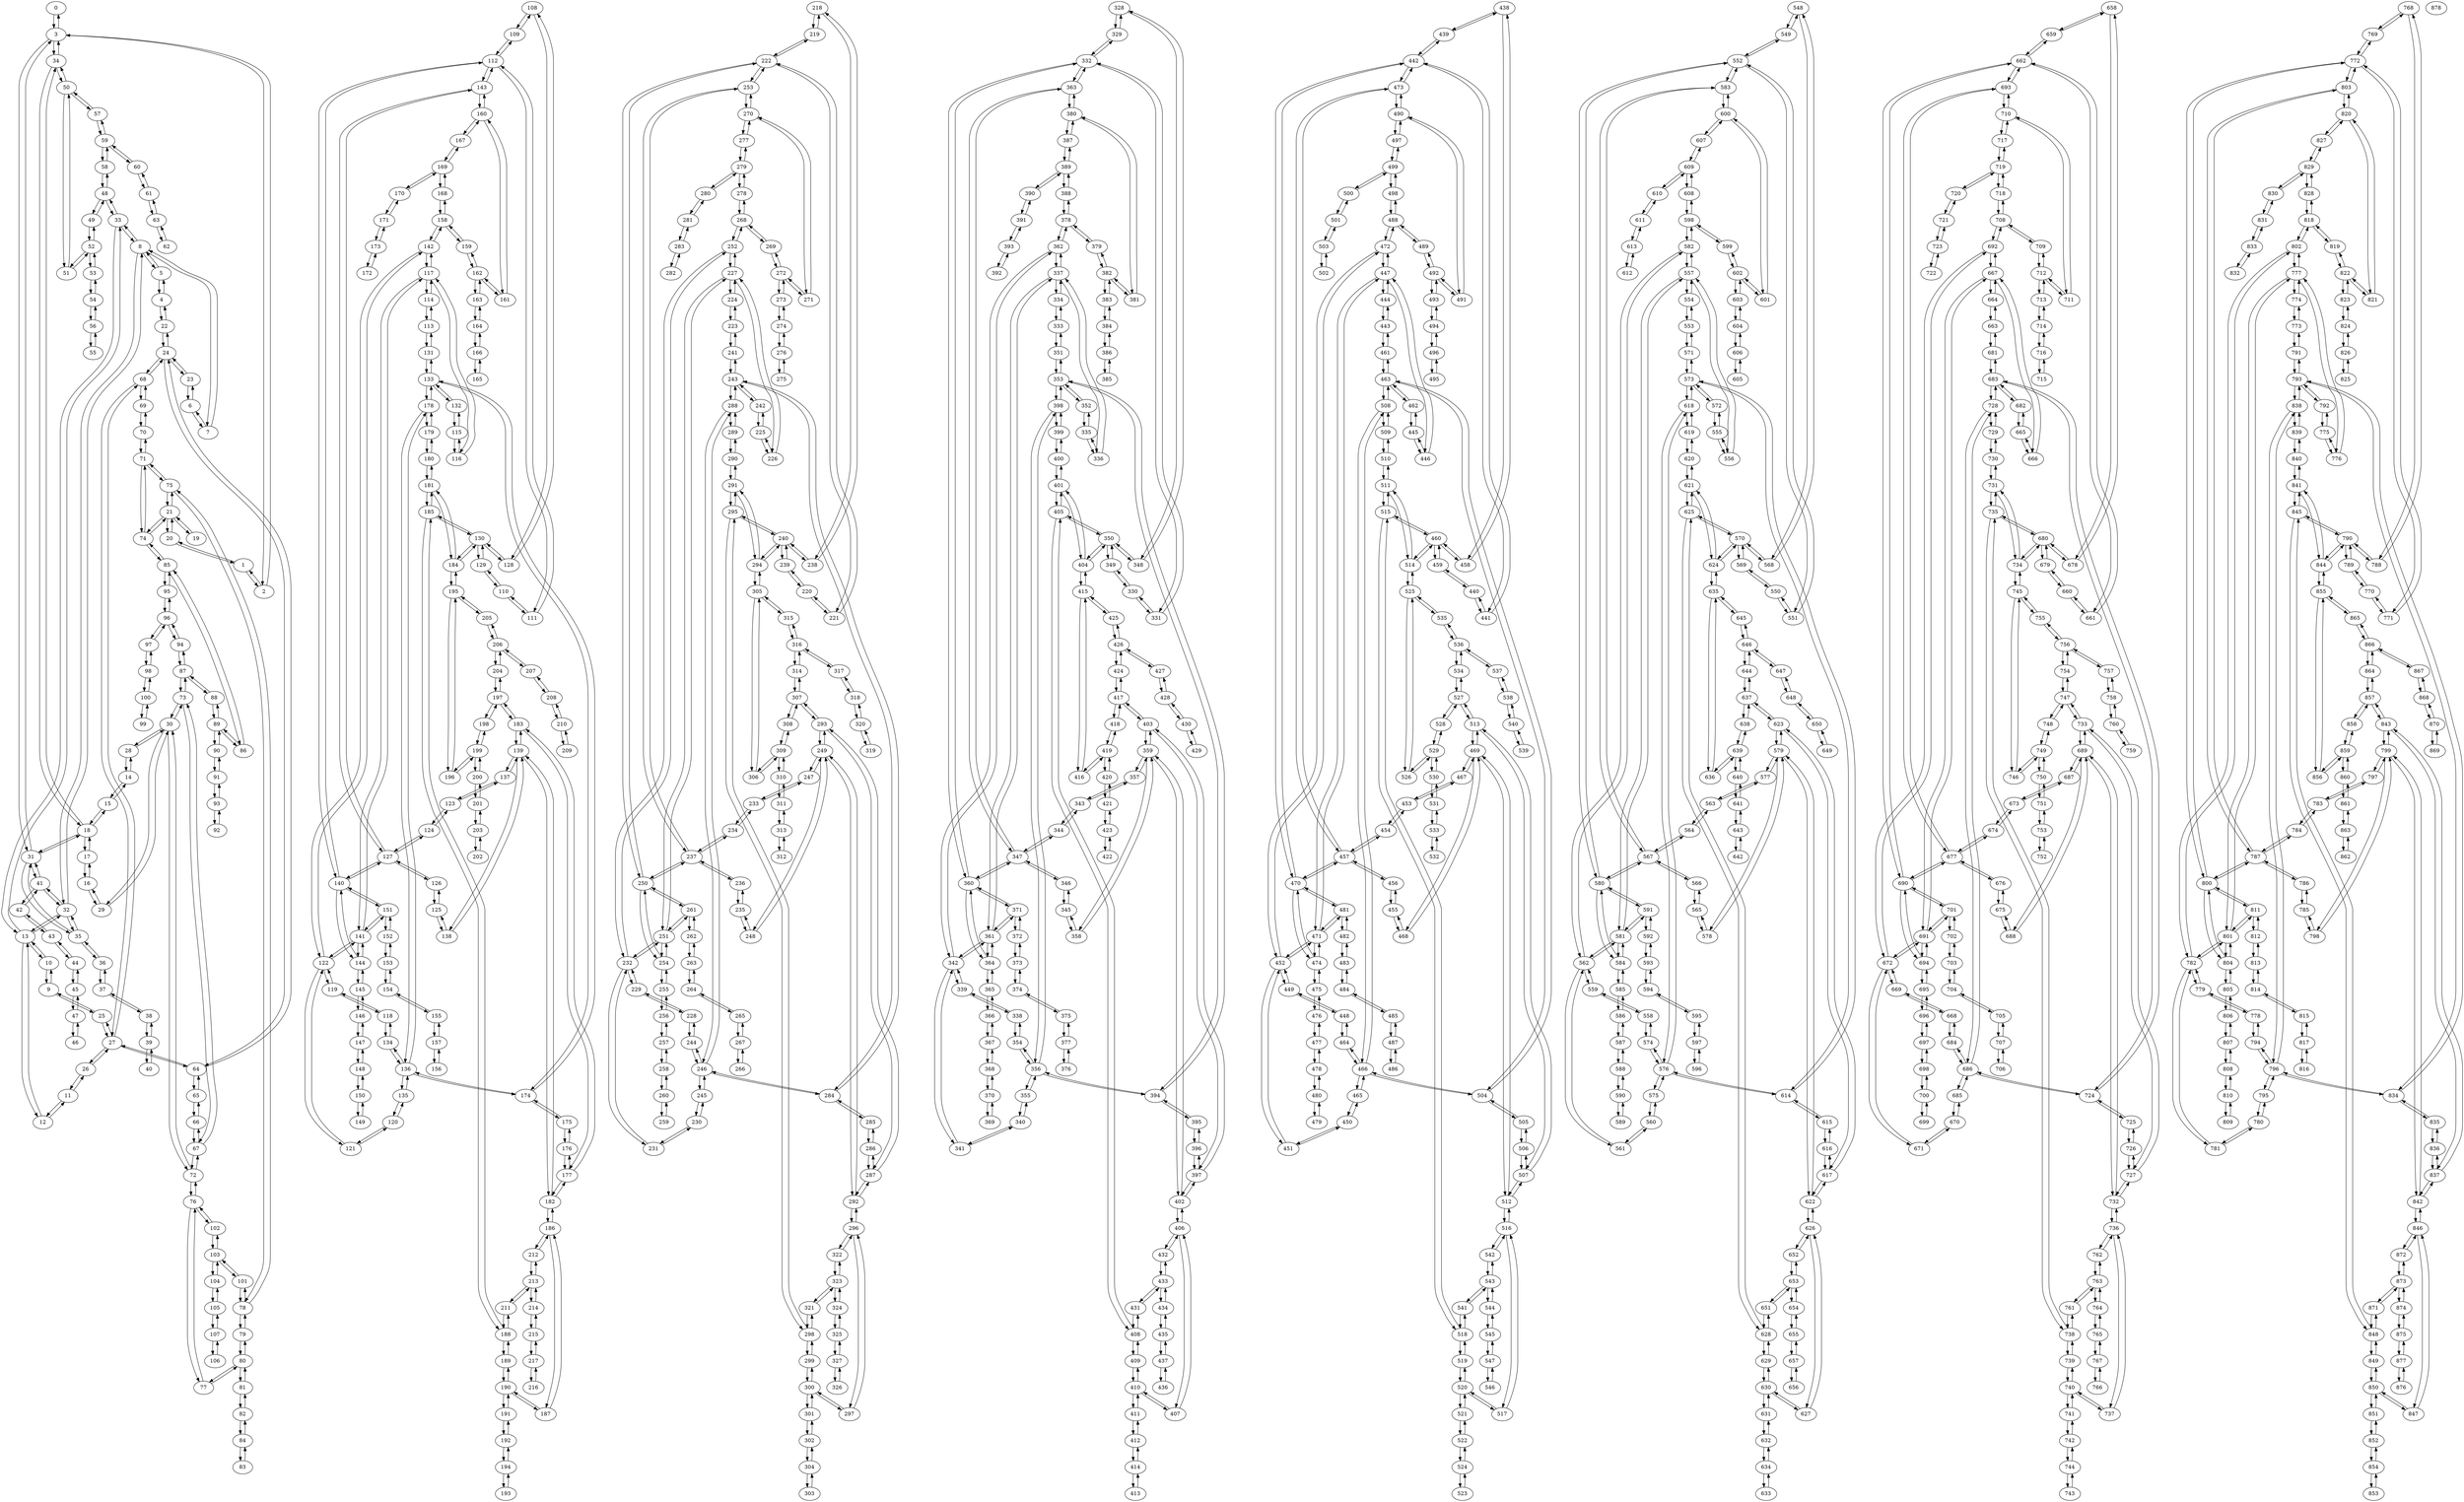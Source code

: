 digraph G {
0[op_id=-1,
op_idx=-1,
opcode=load,
asm="  %1 = load float* %in, align 4"]
;
1[op_id=-1,
op_idx=-1,
opcode=getelementptr,
asm="  %2 = getelementptr inbounds float* %in, i64 7"]
;
2[op_id=-1,
op_idx=-1,
opcode=load,
asm="  %3 = load float* %2, align 4"]
;
3[op_id=0,
op_idx=0,
opcode=fadd,
asm="  %4 = fadd float %1, %3, !op.id !1, !op.idx !1"]
;
4[op_id=-1,
op_idx=-1,
opcode=getelementptr,
asm="  %5 = getelementptr inbounds float* %in, i64 1"]
;
5[op_id=-1,
op_idx=-1,
opcode=load,
asm="  %6 = load float* %5, align 4"]
;
6[op_id=-1,
op_idx=-1,
opcode=getelementptr,
asm="  %7 = getelementptr inbounds float* %in, i64 6"]
;
7[op_id=-1,
op_idx=-1,
opcode=load,
asm="  %8 = load float* %7, align 4"]
;
8[op_id=1,
op_idx=0,
opcode=fadd,
asm="  %9 = fadd float %6, %8, !op.id !2, !op.idx !1"]
;
9[op_id=-1,
op_idx=-1,
opcode=getelementptr,
asm="  %10 = getelementptr inbounds float* %in, i64 2"]
;
10[op_id=-1,
op_idx=-1,
opcode=load,
asm="  %11 = load float* %10, align 4"]
;
11[op_id=-1,
op_idx=-1,
opcode=getelementptr,
asm="  %12 = getelementptr inbounds float* %in, i64 5"]
;
12[op_id=-1,
op_idx=-1,
opcode=load,
asm="  %13 = load float* %12, align 4"]
;
13[op_id=2,
op_idx=0,
opcode=fadd,
asm="  %14 = fadd float %11, %13, !op.id !3, !op.idx !1"]
;
14[op_id=-1,
op_idx=-1,
opcode=getelementptr,
asm="  %15 = getelementptr inbounds float* %in, i64 3"]
;
15[op_id=-1,
op_idx=-1,
opcode=load,
asm="  %16 = load float* %15, align 4"]
;
16[op_id=-1,
op_idx=-1,
opcode=getelementptr,
asm="  %17 = getelementptr inbounds float* %in, i64 4"]
;
17[op_id=-1,
op_idx=-1,
opcode=load,
asm="  %18 = load float* %17, align 4"]
;
18[op_id=3,
op_idx=0,
opcode=fadd,
asm="  %19 = fadd float %16, %18, !op.id !4, !op.idx !1"]
;
19[op_id=-1,
op_idx=-1,
opcode=load,
asm="  %20 = load float* %in, align 4"]
;
20[op_id=-1,
op_idx=-1,
opcode=load,
asm="  %21 = load float* %2, align 4"]
;
21[op_id=4,
op_idx=0,
opcode=fsub,
asm="  %22 = fsub float %20, %21, !op.id !5, !op.idx !1"]
;
22[op_id=-1,
op_idx=-1,
opcode=load,
asm="  %23 = load float* %5, align 4"]
;
23[op_id=-1,
op_idx=-1,
opcode=load,
asm="  %24 = load float* %7, align 4"]
;
24[op_id=5,
op_idx=0,
opcode=fsub,
asm="  %25 = fsub float %23, %24, !op.id !6, !op.idx !1"]
;
25[op_id=-1,
op_idx=-1,
opcode=load,
asm="  %26 = load float* %10, align 4"]
;
26[op_id=-1,
op_idx=-1,
opcode=load,
asm="  %27 = load float* %12, align 4"]
;
27[op_id=6,
op_idx=0,
opcode=fsub,
asm="  %28 = fsub float %26, %27, !op.id !7, !op.idx !1"]
;
28[op_id=-1,
op_idx=-1,
opcode=load,
asm="  %29 = load float* %15, align 4"]
;
29[op_id=-1,
op_idx=-1,
opcode=load,
asm="  %30 = load float* %17, align 4"]
;
30[op_id=7,
op_idx=0,
opcode=fsub,
asm="  %31 = fsub float %29, %30, !op.id !8, !op.idx !1"]
;
31[op_id=8,
op_idx=0,
opcode=fadd,
asm="  %32 = fadd float %4, %19, !op.id !9, !op.idx !1"]
;
32[op_id=9,
op_idx=0,
opcode=fadd,
asm="  %33 = fadd float %9, %14, !op.id !10, !op.idx !1"]
;
33[op_id=10,
op_idx=0,
opcode=fsub,
asm="  %34 = fsub float %9, %14, !op.id !11, !op.idx !1"]
;
34[op_id=11,
op_idx=0,
opcode=fsub,
asm="  %35 = fsub float %4, %19, !op.id !12, !op.idx !1"]
;
35[op_id=12,
op_idx=0,
opcode=fadd,
asm="  %36 = fadd float %32, %33, !op.id !13, !op.idx !1"]
;
36[op_id=-1,
op_idx=-1,
opcode=fpext,
asm="  %37 = fpext float %36 to double"]
;
37[op_id=13,
op_idx=0,
opcode=fmul,
asm="  %38 = fmul double %37, 0x3FE6A09E667F3BCD, !op.id !14, !op.idx !1"]
;
38[op_id=14,
op_idx=0,
opcode=fmul,
asm="  %39 = fmul double %38, 2.500000e-01, !op.id !15, !op.idx !1"]
;
39[op_id=-1,
op_idx=-1,
opcode=fptrunc,
asm="  %40 = fptrunc double %39 to float"]
;
40[op_id=-1,
op_idx=-1,
opcode=store,
asm="  store float %40, float* %out, align 4"]
;
41[op_id=15,
op_idx=0,
opcode=fsub,
asm="  %41 = fsub float %32, %33, !op.id !16, !op.idx !1"]
;
42[op_id=-1,
op_idx=-1,
opcode=fpext,
asm="  %42 = fpext float %41 to double"]
;
43[op_id=16,
op_idx=0,
opcode=fmul,
asm="  %43 = fmul double %42, 0x3FE6A09E667F3BCD, !op.id !17, !op.idx !1"]
;
44[op_id=17,
op_idx=0,
opcode=fmul,
asm="  %44 = fmul double %43, 2.500000e-01, !op.id !18, !op.idx !1"]
;
45[op_id=-1,
op_idx=-1,
opcode=fptrunc,
asm="  %45 = fptrunc double %44 to float"]
;
46[op_id=-1,
op_idx=-1,
opcode=getelementptr,
asm="  %46 = getelementptr inbounds float* %out, i64 4"]
;
47[op_id=-1,
op_idx=-1,
opcode=store,
asm="  store float %45, float* %46, align 4"]
;
48[op_id=-1,
op_idx=-1,
opcode=fpext,
asm="  %47 = fpext float %34 to double"]
;
49[op_id=18,
op_idx=0,
opcode=fmul,
asm="  %48 = fmul double %47, 0x3FD87DE2A6AEA964, !op.id !19, !op.idx !1"]
;
50[op_id=-1,
op_idx=-1,
opcode=fpext,
asm="  %49 = fpext float %35 to double"]
;
51[op_id=19,
op_idx=0,
opcode=fmul,
asm="  %50 = fmul double %49, 0x3FED906BCF328D46, !op.id !20, !op.idx !1"]
;
52[op_id=20,
op_idx=0,
opcode=fadd,
asm="  %51 = fadd double %48, %50, !op.id !21, !op.idx !1"]
;
53[op_id=21,
op_idx=0,
opcode=fmul,
asm="  %52 = fmul double %51, 2.500000e-01, !op.id !22, !op.idx !1"]
;
54[op_id=-1,
op_idx=-1,
opcode=fptrunc,
asm="  %53 = fptrunc double %52 to float"]
;
55[op_id=-1,
op_idx=-1,
opcode=getelementptr,
asm="  %54 = getelementptr inbounds float* %out, i64 2"]
;
56[op_id=-1,
op_idx=-1,
opcode=store,
asm="  store float %53, float* %54, align 4"]
;
57[op_id=22,
op_idx=0,
opcode=fmul,
asm="  %55 = fmul double %49, 0x3FD87DE2A6AEA964, !op.id !23, !op.idx !1"]
;
58[op_id=23,
op_idx=0,
opcode=fmul,
asm="  %56 = fmul double %47, 0x3FED906BCF328D46, !op.id !24, !op.idx !1"]
;
59[op_id=24,
op_idx=0,
opcode=fsub,
asm="  %57 = fsub double %55, %56, !op.id !25, !op.idx !1"]
;
60[op_id=25,
op_idx=0,
opcode=fmul,
asm="  %58 = fmul double %57, 2.500000e-01, !op.id !26, !op.idx !1"]
;
61[op_id=-1,
op_idx=-1,
opcode=fptrunc,
asm="  %59 = fptrunc double %58 to float"]
;
62[op_id=-1,
op_idx=-1,
opcode=getelementptr,
asm="  %60 = getelementptr inbounds float* %out, i64 6"]
;
63[op_id=-1,
op_idx=-1,
opcode=store,
asm="  store float %59, float* %60, align 4"]
;
64[op_id=26,
op_idx=0,
opcode=fsub,
asm="  %61 = fsub float %25, %28, !op.id !27, !op.idx !1"]
;
65[op_id=-1,
op_idx=-1,
opcode=fpext,
asm="  %62 = fpext float %61 to double"]
;
66[op_id=27,
op_idx=0,
opcode=fmul,
asm="  %63 = fmul double %62, 0x3FE6A09E667F3BCD, !op.id !28, !op.idx !1"]
;
67[op_id=-1,
op_idx=-1,
opcode=fptrunc,
asm="  %64 = fptrunc double %63 to float"]
;
68[op_id=28,
op_idx=0,
opcode=fadd,
asm="  %65 = fadd float %25, %28, !op.id !29, !op.idx !1"]
;
69[op_id=-1,
op_idx=-1,
opcode=fpext,
asm="  %66 = fpext float %65 to double"]
;
70[op_id=29,
op_idx=0,
opcode=fmul,
asm="  %67 = fmul double %66, 0x3FE6A09E667F3BCD, !op.id !30, !op.idx !1"]
;
71[op_id=-1,
op_idx=-1,
opcode=fptrunc,
asm="  %68 = fptrunc double %67 to float"]
;
72[op_id=30,
op_idx=0,
opcode=fadd,
asm="  %69 = fadd float %31, %64, !op.id !31, !op.idx !1"]
;
73[op_id=31,
op_idx=0,
opcode=fsub,
asm="  %70 = fsub float %31, %64, !op.id !32, !op.idx !1"]
;
74[op_id=32,
op_idx=0,
opcode=fsub,
asm="  %71 = fsub float %22, %68, !op.id !33, !op.idx !1"]
;
75[op_id=33,
op_idx=0,
opcode=fadd,
asm="  %72 = fadd float %22, %68, !op.id !34, !op.idx !1"]
;
76[op_id=-1,
op_idx=-1,
opcode=fpext,
asm="  %73 = fpext float %69 to double"]
;
77[op_id=34,
op_idx=0,
opcode=fmul,
asm="  %74 = fmul double %73, 0x3FC8F8B83C69A60D, !op.id !35, !op.idx !1"]
;
78[op_id=-1,
op_idx=-1,
opcode=fpext,
asm="  %75 = fpext float %72 to double"]
;
79[op_id=35,
op_idx=0,
opcode=fmul,
asm="  %76 = fmul double %75, 0x3FEF6297CFF75CB0, !op.id !36, !op.idx !1"]
;
80[op_id=36,
op_idx=0,
opcode=fadd,
asm="  %77 = fadd double %74, %76, !op.id !37, !op.idx !1"]
;
81[op_id=37,
op_idx=0,
opcode=fmul,
asm="  %78 = fmul double %77, 2.500000e-01, !op.id !38, !op.idx !1"]
;
82[op_id=-1,
op_idx=-1,
opcode=fptrunc,
asm="  %79 = fptrunc double %78 to float"]
;
83[op_id=-1,
op_idx=-1,
opcode=getelementptr,
asm="  %80 = getelementptr inbounds float* %out, i64 1"]
;
84[op_id=-1,
op_idx=-1,
opcode=store,
asm="  store float %79, float* %80, align 4"]
;
85[op_id=-1,
op_idx=-1,
opcode=fpext,
asm="  %81 = fpext float %71 to double"]
;
86[op_id=38,
op_idx=0,
opcode=fmul,
asm="  %82 = fmul double %81, 0x3FEA9B66290EA1A3, !op.id !39, !op.idx !1"]
;
87[op_id=-1,
op_idx=-1,
opcode=fpext,
asm="  %83 = fpext float %70 to double"]
;
88[op_id=39,
op_idx=0,
opcode=fmul,
asm="  %84 = fmul double %83, 0x3FE1C73B39AE68C9, !op.id !40, !op.idx !1"]
;
89[op_id=40,
op_idx=0,
opcode=fsub,
asm="  %85 = fsub double %82, %84, !op.id !41, !op.idx !1"]
;
90[op_id=41,
op_idx=0,
opcode=fmul,
asm="  %86 = fmul double %85, 2.500000e-01, !op.id !42, !op.idx !1"]
;
91[op_id=-1,
op_idx=-1,
opcode=fptrunc,
asm="  %87 = fptrunc double %86 to float"]
;
92[op_id=-1,
op_idx=-1,
opcode=getelementptr,
asm="  %88 = getelementptr inbounds float* %out, i64 3"]
;
93[op_id=-1,
op_idx=-1,
opcode=store,
asm="  store float %87, float* %88, align 4"]
;
94[op_id=42,
op_idx=0,
opcode=fmul,
asm="  %89 = fmul double %83, 0x3FEA9B66290EA1A3, !op.id !43, !op.idx !1"]
;
95[op_id=43,
op_idx=0,
opcode=fmul,
asm="  %90 = fmul double %81, 0x3FE1C73B39AE68C9, !op.id !44, !op.idx !1"]
;
96[op_id=44,
op_idx=0,
opcode=fadd,
asm="  %91 = fadd double %89, %90, !op.id !45, !op.idx !1"]
;
97[op_id=45,
op_idx=0,
opcode=fmul,
asm="  %92 = fmul double %91, 2.500000e-01, !op.id !46, !op.idx !1"]
;
98[op_id=-1,
op_idx=-1,
opcode=fptrunc,
asm="  %93 = fptrunc double %92 to float"]
;
99[op_id=-1,
op_idx=-1,
opcode=getelementptr,
asm="  %94 = getelementptr inbounds float* %out, i64 5"]
;
100[op_id=-1,
op_idx=-1,
opcode=store,
asm="  store float %93, float* %94, align 4"]
;
101[op_id=46,
op_idx=0,
opcode=fmul,
asm="  %95 = fmul double %75, 0x3FC8F8B83C69A60D, !op.id !47, !op.idx !1"]
;
102[op_id=47,
op_idx=0,
opcode=fmul,
asm="  %96 = fmul double %73, 0x3FEF6297CFF75CB0, !op.id !48, !op.idx !1"]
;
103[op_id=48,
op_idx=0,
opcode=fsub,
asm="  %97 = fsub double %95, %96, !op.id !49, !op.idx !1"]
;
104[op_id=49,
op_idx=0,
opcode=fmul,
asm="  %98 = fmul double %97, 2.500000e-01, !op.id !50, !op.idx !1"]
;
105[op_id=-1,
op_idx=-1,
opcode=fptrunc,
asm="  %99 = fptrunc double %98 to float"]
;
106[op_id=-1,
op_idx=-1,
opcode=getelementptr,
asm="  %100 = getelementptr inbounds float* %out, i64 7"]
;
107[op_id=-1,
op_idx=-1,
opcode=store,
asm="  store float %99, float* %100, align 4"]
;
108[op_id=-1,
op_idx=-1,
opcode=getelementptr,
asm="  %101 = getelementptr inbounds float* %in, i64 8"]
;
109[op_id=-1,
op_idx=-1,
opcode=load,
asm="  %102 = load float* %101, align 4"]
;
110[op_id=-1,
op_idx=-1,
opcode=getelementptr,
asm="  %103 = getelementptr inbounds float* %in, i64 15"]
;
111[op_id=-1,
op_idx=-1,
opcode=load,
asm="  %104 = load float* %103, align 4"]
;
112[op_id=0,
op_idx=1,
opcode=fadd,
asm="  %105 = fadd float %102, %104, !op.id !1, !op.idx !2"]
;
113[op_id=-1,
op_idx=-1,
opcode=getelementptr,
asm="  %106 = getelementptr inbounds float* %in, i64 9"]
;
114[op_id=-1,
op_idx=-1,
opcode=load,
asm="  %107 = load float* %106, align 4"]
;
115[op_id=-1,
op_idx=-1,
opcode=getelementptr,
asm="  %108 = getelementptr inbounds float* %in, i64 14"]
;
116[op_id=-1,
op_idx=-1,
opcode=load,
asm="  %109 = load float* %108, align 4"]
;
117[op_id=1,
op_idx=1,
opcode=fadd,
asm="  %110 = fadd float %107, %109, !op.id !2, !op.idx !2"]
;
118[op_id=-1,
op_idx=-1,
opcode=getelementptr,
asm="  %111 = getelementptr inbounds float* %in, i64 10"]
;
119[op_id=-1,
op_idx=-1,
opcode=load,
asm="  %112 = load float* %111, align 4"]
;
120[op_id=-1,
op_idx=-1,
opcode=getelementptr,
asm="  %113 = getelementptr inbounds float* %in, i64 13"]
;
121[op_id=-1,
op_idx=-1,
opcode=load,
asm="  %114 = load float* %113, align 4"]
;
122[op_id=2,
op_idx=1,
opcode=fadd,
asm="  %115 = fadd float %112, %114, !op.id !3, !op.idx !2"]
;
123[op_id=-1,
op_idx=-1,
opcode=getelementptr,
asm="  %116 = getelementptr inbounds float* %in, i64 11"]
;
124[op_id=-1,
op_idx=-1,
opcode=load,
asm="  %117 = load float* %116, align 4"]
;
125[op_id=-1,
op_idx=-1,
opcode=getelementptr,
asm="  %118 = getelementptr inbounds float* %in, i64 12"]
;
126[op_id=-1,
op_idx=-1,
opcode=load,
asm="  %119 = load float* %118, align 4"]
;
127[op_id=3,
op_idx=1,
opcode=fadd,
asm="  %120 = fadd float %117, %119, !op.id !4, !op.idx !2"]
;
128[op_id=-1,
op_idx=-1,
opcode=load,
asm="  %121 = load float* %101, align 4"]
;
129[op_id=-1,
op_idx=-1,
opcode=load,
asm="  %122 = load float* %103, align 4"]
;
130[op_id=4,
op_idx=1,
opcode=fsub,
asm="  %123 = fsub float %121, %122, !op.id !5, !op.idx !2"]
;
131[op_id=-1,
op_idx=-1,
opcode=load,
asm="  %124 = load float* %106, align 4"]
;
132[op_id=-1,
op_idx=-1,
opcode=load,
asm="  %125 = load float* %108, align 4"]
;
133[op_id=5,
op_idx=1,
opcode=fsub,
asm="  %126 = fsub float %124, %125, !op.id !6, !op.idx !2"]
;
134[op_id=-1,
op_idx=-1,
opcode=load,
asm="  %127 = load float* %111, align 4"]
;
135[op_id=-1,
op_idx=-1,
opcode=load,
asm="  %128 = load float* %113, align 4"]
;
136[op_id=6,
op_idx=1,
opcode=fsub,
asm="  %129 = fsub float %127, %128, !op.id !7, !op.idx !2"]
;
137[op_id=-1,
op_idx=-1,
opcode=load,
asm="  %130 = load float* %116, align 4"]
;
138[op_id=-1,
op_idx=-1,
opcode=load,
asm="  %131 = load float* %118, align 4"]
;
139[op_id=7,
op_idx=1,
opcode=fsub,
asm="  %132 = fsub float %130, %131, !op.id !8, !op.idx !2"]
;
140[op_id=8,
op_idx=1,
opcode=fadd,
asm="  %133 = fadd float %105, %120, !op.id !9, !op.idx !2"]
;
141[op_id=9,
op_idx=1,
opcode=fadd,
asm="  %134 = fadd float %110, %115, !op.id !10, !op.idx !2"]
;
142[op_id=10,
op_idx=1,
opcode=fsub,
asm="  %135 = fsub float %110, %115, !op.id !11, !op.idx !2"]
;
143[op_id=11,
op_idx=1,
opcode=fsub,
asm="  %136 = fsub float %105, %120, !op.id !12, !op.idx !2"]
;
144[op_id=12,
op_idx=1,
opcode=fadd,
asm="  %137 = fadd float %133, %134, !op.id !13, !op.idx !2"]
;
145[op_id=-1,
op_idx=-1,
opcode=fpext,
asm="  %138 = fpext float %137 to double"]
;
146[op_id=13,
op_idx=1,
opcode=fmul,
asm="  %139 = fmul double %138, 0x3FE6A09E667F3BCD, !op.id !14, !op.idx !2"]
;
147[op_id=14,
op_idx=1,
opcode=fmul,
asm="  %140 = fmul double %139, 2.500000e-01, !op.id !15, !op.idx !2"]
;
148[op_id=-1,
op_idx=-1,
opcode=fptrunc,
asm="  %141 = fptrunc double %140 to float"]
;
149[op_id=-1,
op_idx=-1,
opcode=getelementptr,
asm="  %142 = getelementptr inbounds float* %out, i64 8"]
;
150[op_id=-1,
op_idx=-1,
opcode=store,
asm="  store float %141, float* %142, align 4"]
;
151[op_id=15,
op_idx=1,
opcode=fsub,
asm="  %143 = fsub float %133, %134, !op.id !16, !op.idx !2"]
;
152[op_id=-1,
op_idx=-1,
opcode=fpext,
asm="  %144 = fpext float %143 to double"]
;
153[op_id=16,
op_idx=1,
opcode=fmul,
asm="  %145 = fmul double %144, 0x3FE6A09E667F3BCD, !op.id !17, !op.idx !2"]
;
154[op_id=17,
op_idx=1,
opcode=fmul,
asm="  %146 = fmul double %145, 2.500000e-01, !op.id !18, !op.idx !2"]
;
155[op_id=-1,
op_idx=-1,
opcode=fptrunc,
asm="  %147 = fptrunc double %146 to float"]
;
156[op_id=-1,
op_idx=-1,
opcode=getelementptr,
asm="  %148 = getelementptr inbounds float* %out, i64 12"]
;
157[op_id=-1,
op_idx=-1,
opcode=store,
asm="  store float %147, float* %148, align 4"]
;
158[op_id=-1,
op_idx=-1,
opcode=fpext,
asm="  %149 = fpext float %135 to double"]
;
159[op_id=18,
op_idx=1,
opcode=fmul,
asm="  %150 = fmul double %149, 0x3FD87DE2A6AEA964, !op.id !19, !op.idx !2"]
;
160[op_id=-1,
op_idx=-1,
opcode=fpext,
asm="  %151 = fpext float %136 to double"]
;
161[op_id=19,
op_idx=1,
opcode=fmul,
asm="  %152 = fmul double %151, 0x3FED906BCF328D46, !op.id !20, !op.idx !2"]
;
162[op_id=20,
op_idx=1,
opcode=fadd,
asm="  %153 = fadd double %150, %152, !op.id !21, !op.idx !2"]
;
163[op_id=21,
op_idx=1,
opcode=fmul,
asm="  %154 = fmul double %153, 2.500000e-01, !op.id !22, !op.idx !2"]
;
164[op_id=-1,
op_idx=-1,
opcode=fptrunc,
asm="  %155 = fptrunc double %154 to float"]
;
165[op_id=-1,
op_idx=-1,
opcode=getelementptr,
asm="  %156 = getelementptr inbounds float* %out, i64 10"]
;
166[op_id=-1,
op_idx=-1,
opcode=store,
asm="  store float %155, float* %156, align 4"]
;
167[op_id=22,
op_idx=1,
opcode=fmul,
asm="  %157 = fmul double %151, 0x3FD87DE2A6AEA964, !op.id !23, !op.idx !2"]
;
168[op_id=23,
op_idx=1,
opcode=fmul,
asm="  %158 = fmul double %149, 0x3FED906BCF328D46, !op.id !24, !op.idx !2"]
;
169[op_id=24,
op_idx=1,
opcode=fsub,
asm="  %159 = fsub double %157, %158, !op.id !25, !op.idx !2"]
;
170[op_id=25,
op_idx=1,
opcode=fmul,
asm="  %160 = fmul double %159, 2.500000e-01, !op.id !26, !op.idx !2"]
;
171[op_id=-1,
op_idx=-1,
opcode=fptrunc,
asm="  %161 = fptrunc double %160 to float"]
;
172[op_id=-1,
op_idx=-1,
opcode=getelementptr,
asm="  %162 = getelementptr inbounds float* %out, i64 14"]
;
173[op_id=-1,
op_idx=-1,
opcode=store,
asm="  store float %161, float* %162, align 4"]
;
174[op_id=26,
op_idx=1,
opcode=fsub,
asm="  %163 = fsub float %126, %129, !op.id !27, !op.idx !2"]
;
175[op_id=-1,
op_idx=-1,
opcode=fpext,
asm="  %164 = fpext float %163 to double"]
;
176[op_id=27,
op_idx=1,
opcode=fmul,
asm="  %165 = fmul double %164, 0x3FE6A09E667F3BCD, !op.id !28, !op.idx !2"]
;
177[op_id=-1,
op_idx=-1,
opcode=fptrunc,
asm="  %166 = fptrunc double %165 to float"]
;
178[op_id=28,
op_idx=1,
opcode=fadd,
asm="  %167 = fadd float %126, %129, !op.id !29, !op.idx !2"]
;
179[op_id=-1,
op_idx=-1,
opcode=fpext,
asm="  %168 = fpext float %167 to double"]
;
180[op_id=29,
op_idx=1,
opcode=fmul,
asm="  %169 = fmul double %168, 0x3FE6A09E667F3BCD, !op.id !30, !op.idx !2"]
;
181[op_id=-1,
op_idx=-1,
opcode=fptrunc,
asm="  %170 = fptrunc double %169 to float"]
;
182[op_id=30,
op_idx=1,
opcode=fadd,
asm="  %171 = fadd float %132, %166, !op.id !31, !op.idx !2"]
;
183[op_id=31,
op_idx=1,
opcode=fsub,
asm="  %172 = fsub float %132, %166, !op.id !32, !op.idx !2"]
;
184[op_id=32,
op_idx=1,
opcode=fsub,
asm="  %173 = fsub float %123, %170, !op.id !33, !op.idx !2"]
;
185[op_id=33,
op_idx=1,
opcode=fadd,
asm="  %174 = fadd float %123, %170, !op.id !34, !op.idx !2"]
;
186[op_id=-1,
op_idx=-1,
opcode=fpext,
asm="  %175 = fpext float %171 to double"]
;
187[op_id=34,
op_idx=1,
opcode=fmul,
asm="  %176 = fmul double %175, 0x3FC8F8B83C69A60D, !op.id !35, !op.idx !2"]
;
188[op_id=-1,
op_idx=-1,
opcode=fpext,
asm="  %177 = fpext float %174 to double"]
;
189[op_id=35,
op_idx=1,
opcode=fmul,
asm="  %178 = fmul double %177, 0x3FEF6297CFF75CB0, !op.id !36, !op.idx !2"]
;
190[op_id=36,
op_idx=1,
opcode=fadd,
asm="  %179 = fadd double %176, %178, !op.id !37, !op.idx !2"]
;
191[op_id=37,
op_idx=1,
opcode=fmul,
asm="  %180 = fmul double %179, 2.500000e-01, !op.id !38, !op.idx !2"]
;
192[op_id=-1,
op_idx=-1,
opcode=fptrunc,
asm="  %181 = fptrunc double %180 to float"]
;
193[op_id=-1,
op_idx=-1,
opcode=getelementptr,
asm="  %182 = getelementptr inbounds float* %out, i64 9"]
;
194[op_id=-1,
op_idx=-1,
opcode=store,
asm="  store float %181, float* %182, align 4"]
;
195[op_id=-1,
op_idx=-1,
opcode=fpext,
asm="  %183 = fpext float %173 to double"]
;
196[op_id=38,
op_idx=1,
opcode=fmul,
asm="  %184 = fmul double %183, 0x3FEA9B66290EA1A3, !op.id !39, !op.idx !2"]
;
197[op_id=-1,
op_idx=-1,
opcode=fpext,
asm="  %185 = fpext float %172 to double"]
;
198[op_id=39,
op_idx=1,
opcode=fmul,
asm="  %186 = fmul double %185, 0x3FE1C73B39AE68C9, !op.id !40, !op.idx !2"]
;
199[op_id=40,
op_idx=1,
opcode=fsub,
asm="  %187 = fsub double %184, %186, !op.id !41, !op.idx !2"]
;
200[op_id=41,
op_idx=1,
opcode=fmul,
asm="  %188 = fmul double %187, 2.500000e-01, !op.id !42, !op.idx !2"]
;
201[op_id=-1,
op_idx=-1,
opcode=fptrunc,
asm="  %189 = fptrunc double %188 to float"]
;
202[op_id=-1,
op_idx=-1,
opcode=getelementptr,
asm="  %190 = getelementptr inbounds float* %out, i64 11"]
;
203[op_id=-1,
op_idx=-1,
opcode=store,
asm="  store float %189, float* %190, align 4"]
;
204[op_id=42,
op_idx=1,
opcode=fmul,
asm="  %191 = fmul double %185, 0x3FEA9B66290EA1A3, !op.id !43, !op.idx !2"]
;
205[op_id=43,
op_idx=1,
opcode=fmul,
asm="  %192 = fmul double %183, 0x3FE1C73B39AE68C9, !op.id !44, !op.idx !2"]
;
206[op_id=44,
op_idx=1,
opcode=fadd,
asm="  %193 = fadd double %191, %192, !op.id !45, !op.idx !2"]
;
207[op_id=45,
op_idx=1,
opcode=fmul,
asm="  %194 = fmul double %193, 2.500000e-01, !op.id !46, !op.idx !2"]
;
208[op_id=-1,
op_idx=-1,
opcode=fptrunc,
asm="  %195 = fptrunc double %194 to float"]
;
209[op_id=-1,
op_idx=-1,
opcode=getelementptr,
asm="  %196 = getelementptr inbounds float* %out, i64 13"]
;
210[op_id=-1,
op_idx=-1,
opcode=store,
asm="  store float %195, float* %196, align 4"]
;
211[op_id=46,
op_idx=1,
opcode=fmul,
asm="  %197 = fmul double %177, 0x3FC8F8B83C69A60D, !op.id !47, !op.idx !2"]
;
212[op_id=47,
op_idx=1,
opcode=fmul,
asm="  %198 = fmul double %175, 0x3FEF6297CFF75CB0, !op.id !48, !op.idx !2"]
;
213[op_id=48,
op_idx=1,
opcode=fsub,
asm="  %199 = fsub double %197, %198, !op.id !49, !op.idx !2"]
;
214[op_id=49,
op_idx=1,
opcode=fmul,
asm="  %200 = fmul double %199, 2.500000e-01, !op.id !50, !op.idx !2"]
;
215[op_id=-1,
op_idx=-1,
opcode=fptrunc,
asm="  %201 = fptrunc double %200 to float"]
;
216[op_id=-1,
op_idx=-1,
opcode=getelementptr,
asm="  %202 = getelementptr inbounds float* %out, i64 15"]
;
217[op_id=-1,
op_idx=-1,
opcode=store,
asm="  store float %201, float* %202, align 4"]
;
218[op_id=-1,
op_idx=-1,
opcode=getelementptr,
asm="  %203 = getelementptr inbounds float* %in, i64 16"]
;
219[op_id=-1,
op_idx=-1,
opcode=load,
asm="  %204 = load float* %203, align 4"]
;
220[op_id=-1,
op_idx=-1,
opcode=getelementptr,
asm="  %205 = getelementptr inbounds float* %in, i64 23"]
;
221[op_id=-1,
op_idx=-1,
opcode=load,
asm="  %206 = load float* %205, align 4"]
;
222[op_id=0,
op_idx=2,
opcode=fadd,
asm="  %207 = fadd float %204, %206, !op.id !1, !op.idx !3"]
;
223[op_id=-1,
op_idx=-1,
opcode=getelementptr,
asm="  %208 = getelementptr inbounds float* %in, i64 17"]
;
224[op_id=-1,
op_idx=-1,
opcode=load,
asm="  %209 = load float* %208, align 4"]
;
225[op_id=-1,
op_idx=-1,
opcode=getelementptr,
asm="  %210 = getelementptr inbounds float* %in, i64 22"]
;
226[op_id=-1,
op_idx=-1,
opcode=load,
asm="  %211 = load float* %210, align 4"]
;
227[op_id=1,
op_idx=2,
opcode=fadd,
asm="  %212 = fadd float %209, %211, !op.id !2, !op.idx !3"]
;
228[op_id=-1,
op_idx=-1,
opcode=getelementptr,
asm="  %213 = getelementptr inbounds float* %in, i64 18"]
;
229[op_id=-1,
op_idx=-1,
opcode=load,
asm="  %214 = load float* %213, align 4"]
;
230[op_id=-1,
op_idx=-1,
opcode=getelementptr,
asm="  %215 = getelementptr inbounds float* %in, i64 21"]
;
231[op_id=-1,
op_idx=-1,
opcode=load,
asm="  %216 = load float* %215, align 4"]
;
232[op_id=2,
op_idx=2,
opcode=fadd,
asm="  %217 = fadd float %214, %216, !op.id !3, !op.idx !3"]
;
233[op_id=-1,
op_idx=-1,
opcode=getelementptr,
asm="  %218 = getelementptr inbounds float* %in, i64 19"]
;
234[op_id=-1,
op_idx=-1,
opcode=load,
asm="  %219 = load float* %218, align 4"]
;
235[op_id=-1,
op_idx=-1,
opcode=getelementptr,
asm="  %220 = getelementptr inbounds float* %in, i64 20"]
;
236[op_id=-1,
op_idx=-1,
opcode=load,
asm="  %221 = load float* %220, align 4"]
;
237[op_id=3,
op_idx=2,
opcode=fadd,
asm="  %222 = fadd float %219, %221, !op.id !4, !op.idx !3"]
;
238[op_id=-1,
op_idx=-1,
opcode=load,
asm="  %223 = load float* %203, align 4"]
;
239[op_id=-1,
op_idx=-1,
opcode=load,
asm="  %224 = load float* %205, align 4"]
;
240[op_id=4,
op_idx=2,
opcode=fsub,
asm="  %225 = fsub float %223, %224, !op.id !5, !op.idx !3"]
;
241[op_id=-1,
op_idx=-1,
opcode=load,
asm="  %226 = load float* %208, align 4"]
;
242[op_id=-1,
op_idx=-1,
opcode=load,
asm="  %227 = load float* %210, align 4"]
;
243[op_id=5,
op_idx=2,
opcode=fsub,
asm="  %228 = fsub float %226, %227, !op.id !6, !op.idx !3"]
;
244[op_id=-1,
op_idx=-1,
opcode=load,
asm="  %229 = load float* %213, align 4"]
;
245[op_id=-1,
op_idx=-1,
opcode=load,
asm="  %230 = load float* %215, align 4"]
;
246[op_id=6,
op_idx=2,
opcode=fsub,
asm="  %231 = fsub float %229, %230, !op.id !7, !op.idx !3"]
;
247[op_id=-1,
op_idx=-1,
opcode=load,
asm="  %232 = load float* %218, align 4"]
;
248[op_id=-1,
op_idx=-1,
opcode=load,
asm="  %233 = load float* %220, align 4"]
;
249[op_id=7,
op_idx=2,
opcode=fsub,
asm="  %234 = fsub float %232, %233, !op.id !8, !op.idx !3"]
;
250[op_id=8,
op_idx=2,
opcode=fadd,
asm="  %235 = fadd float %207, %222, !op.id !9, !op.idx !3"]
;
251[op_id=9,
op_idx=2,
opcode=fadd,
asm="  %236 = fadd float %212, %217, !op.id !10, !op.idx !3"]
;
252[op_id=10,
op_idx=2,
opcode=fsub,
asm="  %237 = fsub float %212, %217, !op.id !11, !op.idx !3"]
;
253[op_id=11,
op_idx=2,
opcode=fsub,
asm="  %238 = fsub float %207, %222, !op.id !12, !op.idx !3"]
;
254[op_id=12,
op_idx=2,
opcode=fadd,
asm="  %239 = fadd float %235, %236, !op.id !13, !op.idx !3"]
;
255[op_id=-1,
op_idx=-1,
opcode=fpext,
asm="  %240 = fpext float %239 to double"]
;
256[op_id=13,
op_idx=2,
opcode=fmul,
asm="  %241 = fmul double %240, 0x3FE6A09E667F3BCD, !op.id !14, !op.idx !3"]
;
257[op_id=14,
op_idx=2,
opcode=fmul,
asm="  %242 = fmul double %241, 2.500000e-01, !op.id !15, !op.idx !3"]
;
258[op_id=-1,
op_idx=-1,
opcode=fptrunc,
asm="  %243 = fptrunc double %242 to float"]
;
259[op_id=-1,
op_idx=-1,
opcode=getelementptr,
asm="  %244 = getelementptr inbounds float* %out, i64 16"]
;
260[op_id=-1,
op_idx=-1,
opcode=store,
asm="  store float %243, float* %244, align 4"]
;
261[op_id=15,
op_idx=2,
opcode=fsub,
asm="  %245 = fsub float %235, %236, !op.id !16, !op.idx !3"]
;
262[op_id=-1,
op_idx=-1,
opcode=fpext,
asm="  %246 = fpext float %245 to double"]
;
263[op_id=16,
op_idx=2,
opcode=fmul,
asm="  %247 = fmul double %246, 0x3FE6A09E667F3BCD, !op.id !17, !op.idx !3"]
;
264[op_id=17,
op_idx=2,
opcode=fmul,
asm="  %248 = fmul double %247, 2.500000e-01, !op.id !18, !op.idx !3"]
;
265[op_id=-1,
op_idx=-1,
opcode=fptrunc,
asm="  %249 = fptrunc double %248 to float"]
;
266[op_id=-1,
op_idx=-1,
opcode=getelementptr,
asm="  %250 = getelementptr inbounds float* %out, i64 20"]
;
267[op_id=-1,
op_idx=-1,
opcode=store,
asm="  store float %249, float* %250, align 4"]
;
268[op_id=-1,
op_idx=-1,
opcode=fpext,
asm="  %251 = fpext float %237 to double"]
;
269[op_id=18,
op_idx=2,
opcode=fmul,
asm="  %252 = fmul double %251, 0x3FD87DE2A6AEA964, !op.id !19, !op.idx !3"]
;
270[op_id=-1,
op_idx=-1,
opcode=fpext,
asm="  %253 = fpext float %238 to double"]
;
271[op_id=19,
op_idx=2,
opcode=fmul,
asm="  %254 = fmul double %253, 0x3FED906BCF328D46, !op.id !20, !op.idx !3"]
;
272[op_id=20,
op_idx=2,
opcode=fadd,
asm="  %255 = fadd double %252, %254, !op.id !21, !op.idx !3"]
;
273[op_id=21,
op_idx=2,
opcode=fmul,
asm="  %256 = fmul double %255, 2.500000e-01, !op.id !22, !op.idx !3"]
;
274[op_id=-1,
op_idx=-1,
opcode=fptrunc,
asm="  %257 = fptrunc double %256 to float"]
;
275[op_id=-1,
op_idx=-1,
opcode=getelementptr,
asm="  %258 = getelementptr inbounds float* %out, i64 18"]
;
276[op_id=-1,
op_idx=-1,
opcode=store,
asm="  store float %257, float* %258, align 4"]
;
277[op_id=22,
op_idx=2,
opcode=fmul,
asm="  %259 = fmul double %253, 0x3FD87DE2A6AEA964, !op.id !23, !op.idx !3"]
;
278[op_id=23,
op_idx=2,
opcode=fmul,
asm="  %260 = fmul double %251, 0x3FED906BCF328D46, !op.id !24, !op.idx !3"]
;
279[op_id=24,
op_idx=2,
opcode=fsub,
asm="  %261 = fsub double %259, %260, !op.id !25, !op.idx !3"]
;
280[op_id=25,
op_idx=2,
opcode=fmul,
asm="  %262 = fmul double %261, 2.500000e-01, !op.id !26, !op.idx !3"]
;
281[op_id=-1,
op_idx=-1,
opcode=fptrunc,
asm="  %263 = fptrunc double %262 to float"]
;
282[op_id=-1,
op_idx=-1,
opcode=getelementptr,
asm="  %264 = getelementptr inbounds float* %out, i64 22"]
;
283[op_id=-1,
op_idx=-1,
opcode=store,
asm="  store float %263, float* %264, align 4"]
;
284[op_id=26,
op_idx=2,
opcode=fsub,
asm="  %265 = fsub float %228, %231, !op.id !27, !op.idx !3"]
;
285[op_id=-1,
op_idx=-1,
opcode=fpext,
asm="  %266 = fpext float %265 to double"]
;
286[op_id=27,
op_idx=2,
opcode=fmul,
asm="  %267 = fmul double %266, 0x3FE6A09E667F3BCD, !op.id !28, !op.idx !3"]
;
287[op_id=-1,
op_idx=-1,
opcode=fptrunc,
asm="  %268 = fptrunc double %267 to float"]
;
288[op_id=28,
op_idx=2,
opcode=fadd,
asm="  %269 = fadd float %228, %231, !op.id !29, !op.idx !3"]
;
289[op_id=-1,
op_idx=-1,
opcode=fpext,
asm="  %270 = fpext float %269 to double"]
;
290[op_id=29,
op_idx=2,
opcode=fmul,
asm="  %271 = fmul double %270, 0x3FE6A09E667F3BCD, !op.id !30, !op.idx !3"]
;
291[op_id=-1,
op_idx=-1,
opcode=fptrunc,
asm="  %272 = fptrunc double %271 to float"]
;
292[op_id=30,
op_idx=2,
opcode=fadd,
asm="  %273 = fadd float %234, %268, !op.id !31, !op.idx !3"]
;
293[op_id=31,
op_idx=2,
opcode=fsub,
asm="  %274 = fsub float %234, %268, !op.id !32, !op.idx !3"]
;
294[op_id=32,
op_idx=2,
opcode=fsub,
asm="  %275 = fsub float %225, %272, !op.id !33, !op.idx !3"]
;
295[op_id=33,
op_idx=2,
opcode=fadd,
asm="  %276 = fadd float %225, %272, !op.id !34, !op.idx !3"]
;
296[op_id=-1,
op_idx=-1,
opcode=fpext,
asm="  %277 = fpext float %273 to double"]
;
297[op_id=34,
op_idx=2,
opcode=fmul,
asm="  %278 = fmul double %277, 0x3FC8F8B83C69A60D, !op.id !35, !op.idx !3"]
;
298[op_id=-1,
op_idx=-1,
opcode=fpext,
asm="  %279 = fpext float %276 to double"]
;
299[op_id=35,
op_idx=2,
opcode=fmul,
asm="  %280 = fmul double %279, 0x3FEF6297CFF75CB0, !op.id !36, !op.idx !3"]
;
300[op_id=36,
op_idx=2,
opcode=fadd,
asm="  %281 = fadd double %278, %280, !op.id !37, !op.idx !3"]
;
301[op_id=37,
op_idx=2,
opcode=fmul,
asm="  %282 = fmul double %281, 2.500000e-01, !op.id !38, !op.idx !3"]
;
302[op_id=-1,
op_idx=-1,
opcode=fptrunc,
asm="  %283 = fptrunc double %282 to float"]
;
303[op_id=-1,
op_idx=-1,
opcode=getelementptr,
asm="  %284 = getelementptr inbounds float* %out, i64 17"]
;
304[op_id=-1,
op_idx=-1,
opcode=store,
asm="  store float %283, float* %284, align 4"]
;
305[op_id=-1,
op_idx=-1,
opcode=fpext,
asm="  %285 = fpext float %275 to double"]
;
306[op_id=38,
op_idx=2,
opcode=fmul,
asm="  %286 = fmul double %285, 0x3FEA9B66290EA1A3, !op.id !39, !op.idx !3"]
;
307[op_id=-1,
op_idx=-1,
opcode=fpext,
asm="  %287 = fpext float %274 to double"]
;
308[op_id=39,
op_idx=2,
opcode=fmul,
asm="  %288 = fmul double %287, 0x3FE1C73B39AE68C9, !op.id !40, !op.idx !3"]
;
309[op_id=40,
op_idx=2,
opcode=fsub,
asm="  %289 = fsub double %286, %288, !op.id !41, !op.idx !3"]
;
310[op_id=41,
op_idx=2,
opcode=fmul,
asm="  %290 = fmul double %289, 2.500000e-01, !op.id !42, !op.idx !3"]
;
311[op_id=-1,
op_idx=-1,
opcode=fptrunc,
asm="  %291 = fptrunc double %290 to float"]
;
312[op_id=-1,
op_idx=-1,
opcode=getelementptr,
asm="  %292 = getelementptr inbounds float* %out, i64 19"]
;
313[op_id=-1,
op_idx=-1,
opcode=store,
asm="  store float %291, float* %292, align 4"]
;
314[op_id=42,
op_idx=2,
opcode=fmul,
asm="  %293 = fmul double %287, 0x3FEA9B66290EA1A3, !op.id !43, !op.idx !3"]
;
315[op_id=43,
op_idx=2,
opcode=fmul,
asm="  %294 = fmul double %285, 0x3FE1C73B39AE68C9, !op.id !44, !op.idx !3"]
;
316[op_id=44,
op_idx=2,
opcode=fadd,
asm="  %295 = fadd double %293, %294, !op.id !45, !op.idx !3"]
;
317[op_id=45,
op_idx=2,
opcode=fmul,
asm="  %296 = fmul double %295, 2.500000e-01, !op.id !46, !op.idx !3"]
;
318[op_id=-1,
op_idx=-1,
opcode=fptrunc,
asm="  %297 = fptrunc double %296 to float"]
;
319[op_id=-1,
op_idx=-1,
opcode=getelementptr,
asm="  %298 = getelementptr inbounds float* %out, i64 21"]
;
320[op_id=-1,
op_idx=-1,
opcode=store,
asm="  store float %297, float* %298, align 4"]
;
321[op_id=46,
op_idx=2,
opcode=fmul,
asm="  %299 = fmul double %279, 0x3FC8F8B83C69A60D, !op.id !47, !op.idx !3"]
;
322[op_id=47,
op_idx=2,
opcode=fmul,
asm="  %300 = fmul double %277, 0x3FEF6297CFF75CB0, !op.id !48, !op.idx !3"]
;
323[op_id=48,
op_idx=2,
opcode=fsub,
asm="  %301 = fsub double %299, %300, !op.id !49, !op.idx !3"]
;
324[op_id=49,
op_idx=2,
opcode=fmul,
asm="  %302 = fmul double %301, 2.500000e-01, !op.id !50, !op.idx !3"]
;
325[op_id=-1,
op_idx=-1,
opcode=fptrunc,
asm="  %303 = fptrunc double %302 to float"]
;
326[op_id=-1,
op_idx=-1,
opcode=getelementptr,
asm="  %304 = getelementptr inbounds float* %out, i64 23"]
;
327[op_id=-1,
op_idx=-1,
opcode=store,
asm="  store float %303, float* %304, align 4"]
;
328[op_id=-1,
op_idx=-1,
opcode=getelementptr,
asm="  %305 = getelementptr inbounds float* %in, i64 24"]
;
329[op_id=-1,
op_idx=-1,
opcode=load,
asm="  %306 = load float* %305, align 4"]
;
330[op_id=-1,
op_idx=-1,
opcode=getelementptr,
asm="  %307 = getelementptr inbounds float* %in, i64 31"]
;
331[op_id=-1,
op_idx=-1,
opcode=load,
asm="  %308 = load float* %307, align 4"]
;
332[op_id=0,
op_idx=3,
opcode=fadd,
asm="  %309 = fadd float %306, %308, !op.id !1, !op.idx !4"]
;
333[op_id=-1,
op_idx=-1,
opcode=getelementptr,
asm="  %310 = getelementptr inbounds float* %in, i64 25"]
;
334[op_id=-1,
op_idx=-1,
opcode=load,
asm="  %311 = load float* %310, align 4"]
;
335[op_id=-1,
op_idx=-1,
opcode=getelementptr,
asm="  %312 = getelementptr inbounds float* %in, i64 30"]
;
336[op_id=-1,
op_idx=-1,
opcode=load,
asm="  %313 = load float* %312, align 4"]
;
337[op_id=1,
op_idx=3,
opcode=fadd,
asm="  %314 = fadd float %311, %313, !op.id !2, !op.idx !4"]
;
338[op_id=-1,
op_idx=-1,
opcode=getelementptr,
asm="  %315 = getelementptr inbounds float* %in, i64 26"]
;
339[op_id=-1,
op_idx=-1,
opcode=load,
asm="  %316 = load float* %315, align 4"]
;
340[op_id=-1,
op_idx=-1,
opcode=getelementptr,
asm="  %317 = getelementptr inbounds float* %in, i64 29"]
;
341[op_id=-1,
op_idx=-1,
opcode=load,
asm="  %318 = load float* %317, align 4"]
;
342[op_id=2,
op_idx=3,
opcode=fadd,
asm="  %319 = fadd float %316, %318, !op.id !3, !op.idx !4"]
;
343[op_id=-1,
op_idx=-1,
opcode=getelementptr,
asm="  %320 = getelementptr inbounds float* %in, i64 27"]
;
344[op_id=-1,
op_idx=-1,
opcode=load,
asm="  %321 = load float* %320, align 4"]
;
345[op_id=-1,
op_idx=-1,
opcode=getelementptr,
asm="  %322 = getelementptr inbounds float* %in, i64 28"]
;
346[op_id=-1,
op_idx=-1,
opcode=load,
asm="  %323 = load float* %322, align 4"]
;
347[op_id=3,
op_idx=3,
opcode=fadd,
asm="  %324 = fadd float %321, %323, !op.id !4, !op.idx !4"]
;
348[op_id=-1,
op_idx=-1,
opcode=load,
asm="  %325 = load float* %305, align 4"]
;
349[op_id=-1,
op_idx=-1,
opcode=load,
asm="  %326 = load float* %307, align 4"]
;
350[op_id=4,
op_idx=3,
opcode=fsub,
asm="  %327 = fsub float %325, %326, !op.id !5, !op.idx !4"]
;
351[op_id=-1,
op_idx=-1,
opcode=load,
asm="  %328 = load float* %310, align 4"]
;
352[op_id=-1,
op_idx=-1,
opcode=load,
asm="  %329 = load float* %312, align 4"]
;
353[op_id=5,
op_idx=3,
opcode=fsub,
asm="  %330 = fsub float %328, %329, !op.id !6, !op.idx !4"]
;
354[op_id=-1,
op_idx=-1,
opcode=load,
asm="  %331 = load float* %315, align 4"]
;
355[op_id=-1,
op_idx=-1,
opcode=load,
asm="  %332 = load float* %317, align 4"]
;
356[op_id=6,
op_idx=3,
opcode=fsub,
asm="  %333 = fsub float %331, %332, !op.id !7, !op.idx !4"]
;
357[op_id=-1,
op_idx=-1,
opcode=load,
asm="  %334 = load float* %320, align 4"]
;
358[op_id=-1,
op_idx=-1,
opcode=load,
asm="  %335 = load float* %322, align 4"]
;
359[op_id=7,
op_idx=3,
opcode=fsub,
asm="  %336 = fsub float %334, %335, !op.id !8, !op.idx !4"]
;
360[op_id=8,
op_idx=3,
opcode=fadd,
asm="  %337 = fadd float %309, %324, !op.id !9, !op.idx !4"]
;
361[op_id=9,
op_idx=3,
opcode=fadd,
asm="  %338 = fadd float %314, %319, !op.id !10, !op.idx !4"]
;
362[op_id=10,
op_idx=3,
opcode=fsub,
asm="  %339 = fsub float %314, %319, !op.id !11, !op.idx !4"]
;
363[op_id=11,
op_idx=3,
opcode=fsub,
asm="  %340 = fsub float %309, %324, !op.id !12, !op.idx !4"]
;
364[op_id=12,
op_idx=3,
opcode=fadd,
asm="  %341 = fadd float %337, %338, !op.id !13, !op.idx !4"]
;
365[op_id=-1,
op_idx=-1,
opcode=fpext,
asm="  %342 = fpext float %341 to double"]
;
366[op_id=13,
op_idx=3,
opcode=fmul,
asm="  %343 = fmul double %342, 0x3FE6A09E667F3BCD, !op.id !14, !op.idx !4"]
;
367[op_id=14,
op_idx=3,
opcode=fmul,
asm="  %344 = fmul double %343, 2.500000e-01, !op.id !15, !op.idx !4"]
;
368[op_id=-1,
op_idx=-1,
opcode=fptrunc,
asm="  %345 = fptrunc double %344 to float"]
;
369[op_id=-1,
op_idx=-1,
opcode=getelementptr,
asm="  %346 = getelementptr inbounds float* %out, i64 24"]
;
370[op_id=-1,
op_idx=-1,
opcode=store,
asm="  store float %345, float* %346, align 4"]
;
371[op_id=15,
op_idx=3,
opcode=fsub,
asm="  %347 = fsub float %337, %338, !op.id !16, !op.idx !4"]
;
372[op_id=-1,
op_idx=-1,
opcode=fpext,
asm="  %348 = fpext float %347 to double"]
;
373[op_id=16,
op_idx=3,
opcode=fmul,
asm="  %349 = fmul double %348, 0x3FE6A09E667F3BCD, !op.id !17, !op.idx !4"]
;
374[op_id=17,
op_idx=3,
opcode=fmul,
asm="  %350 = fmul double %349, 2.500000e-01, !op.id !18, !op.idx !4"]
;
375[op_id=-1,
op_idx=-1,
opcode=fptrunc,
asm="  %351 = fptrunc double %350 to float"]
;
376[op_id=-1,
op_idx=-1,
opcode=getelementptr,
asm="  %352 = getelementptr inbounds float* %out, i64 28"]
;
377[op_id=-1,
op_idx=-1,
opcode=store,
asm="  store float %351, float* %352, align 4"]
;
378[op_id=-1,
op_idx=-1,
opcode=fpext,
asm="  %353 = fpext float %339 to double"]
;
379[op_id=18,
op_idx=3,
opcode=fmul,
asm="  %354 = fmul double %353, 0x3FD87DE2A6AEA964, !op.id !19, !op.idx !4"]
;
380[op_id=-1,
op_idx=-1,
opcode=fpext,
asm="  %355 = fpext float %340 to double"]
;
381[op_id=19,
op_idx=3,
opcode=fmul,
asm="  %356 = fmul double %355, 0x3FED906BCF328D46, !op.id !20, !op.idx !4"]
;
382[op_id=20,
op_idx=3,
opcode=fadd,
asm="  %357 = fadd double %354, %356, !op.id !21, !op.idx !4"]
;
383[op_id=21,
op_idx=3,
opcode=fmul,
asm="  %358 = fmul double %357, 2.500000e-01, !op.id !22, !op.idx !4"]
;
384[op_id=-1,
op_idx=-1,
opcode=fptrunc,
asm="  %359 = fptrunc double %358 to float"]
;
385[op_id=-1,
op_idx=-1,
opcode=getelementptr,
asm="  %360 = getelementptr inbounds float* %out, i64 26"]
;
386[op_id=-1,
op_idx=-1,
opcode=store,
asm="  store float %359, float* %360, align 4"]
;
387[op_id=22,
op_idx=3,
opcode=fmul,
asm="  %361 = fmul double %355, 0x3FD87DE2A6AEA964, !op.id !23, !op.idx !4"]
;
388[op_id=23,
op_idx=3,
opcode=fmul,
asm="  %362 = fmul double %353, 0x3FED906BCF328D46, !op.id !24, !op.idx !4"]
;
389[op_id=24,
op_idx=3,
opcode=fsub,
asm="  %363 = fsub double %361, %362, !op.id !25, !op.idx !4"]
;
390[op_id=25,
op_idx=3,
opcode=fmul,
asm="  %364 = fmul double %363, 2.500000e-01, !op.id !26, !op.idx !4"]
;
391[op_id=-1,
op_idx=-1,
opcode=fptrunc,
asm="  %365 = fptrunc double %364 to float"]
;
392[op_id=-1,
op_idx=-1,
opcode=getelementptr,
asm="  %366 = getelementptr inbounds float* %out, i64 30"]
;
393[op_id=-1,
op_idx=-1,
opcode=store,
asm="  store float %365, float* %366, align 4"]
;
394[op_id=26,
op_idx=3,
opcode=fsub,
asm="  %367 = fsub float %330, %333, !op.id !27, !op.idx !4"]
;
395[op_id=-1,
op_idx=-1,
opcode=fpext,
asm="  %368 = fpext float %367 to double"]
;
396[op_id=27,
op_idx=3,
opcode=fmul,
asm="  %369 = fmul double %368, 0x3FE6A09E667F3BCD, !op.id !28, !op.idx !4"]
;
397[op_id=-1,
op_idx=-1,
opcode=fptrunc,
asm="  %370 = fptrunc double %369 to float"]
;
398[op_id=28,
op_idx=3,
opcode=fadd,
asm="  %371 = fadd float %330, %333, !op.id !29, !op.idx !4"]
;
399[op_id=-1,
op_idx=-1,
opcode=fpext,
asm="  %372 = fpext float %371 to double"]
;
400[op_id=29,
op_idx=3,
opcode=fmul,
asm="  %373 = fmul double %372, 0x3FE6A09E667F3BCD, !op.id !30, !op.idx !4"]
;
401[op_id=-1,
op_idx=-1,
opcode=fptrunc,
asm="  %374 = fptrunc double %373 to float"]
;
402[op_id=30,
op_idx=3,
opcode=fadd,
asm="  %375 = fadd float %336, %370, !op.id !31, !op.idx !4"]
;
403[op_id=31,
op_idx=3,
opcode=fsub,
asm="  %376 = fsub float %336, %370, !op.id !32, !op.idx !4"]
;
404[op_id=32,
op_idx=3,
opcode=fsub,
asm="  %377 = fsub float %327, %374, !op.id !33, !op.idx !4"]
;
405[op_id=33,
op_idx=3,
opcode=fadd,
asm="  %378 = fadd float %327, %374, !op.id !34, !op.idx !4"]
;
406[op_id=-1,
op_idx=-1,
opcode=fpext,
asm="  %379 = fpext float %375 to double"]
;
407[op_id=34,
op_idx=3,
opcode=fmul,
asm="  %380 = fmul double %379, 0x3FC8F8B83C69A60D, !op.id !35, !op.idx !4"]
;
408[op_id=-1,
op_idx=-1,
opcode=fpext,
asm="  %381 = fpext float %378 to double"]
;
409[op_id=35,
op_idx=3,
opcode=fmul,
asm="  %382 = fmul double %381, 0x3FEF6297CFF75CB0, !op.id !36, !op.idx !4"]
;
410[op_id=36,
op_idx=3,
opcode=fadd,
asm="  %383 = fadd double %380, %382, !op.id !37, !op.idx !4"]
;
411[op_id=37,
op_idx=3,
opcode=fmul,
asm="  %384 = fmul double %383, 2.500000e-01, !op.id !38, !op.idx !4"]
;
412[op_id=-1,
op_idx=-1,
opcode=fptrunc,
asm="  %385 = fptrunc double %384 to float"]
;
413[op_id=-1,
op_idx=-1,
opcode=getelementptr,
asm="  %386 = getelementptr inbounds float* %out, i64 25"]
;
414[op_id=-1,
op_idx=-1,
opcode=store,
asm="  store float %385, float* %386, align 4"]
;
415[op_id=-1,
op_idx=-1,
opcode=fpext,
asm="  %387 = fpext float %377 to double"]
;
416[op_id=38,
op_idx=3,
opcode=fmul,
asm="  %388 = fmul double %387, 0x3FEA9B66290EA1A3, !op.id !39, !op.idx !4"]
;
417[op_id=-1,
op_idx=-1,
opcode=fpext,
asm="  %389 = fpext float %376 to double"]
;
418[op_id=39,
op_idx=3,
opcode=fmul,
asm="  %390 = fmul double %389, 0x3FE1C73B39AE68C9, !op.id !40, !op.idx !4"]
;
419[op_id=40,
op_idx=3,
opcode=fsub,
asm="  %391 = fsub double %388, %390, !op.id !41, !op.idx !4"]
;
420[op_id=41,
op_idx=3,
opcode=fmul,
asm="  %392 = fmul double %391, 2.500000e-01, !op.id !42, !op.idx !4"]
;
421[op_id=-1,
op_idx=-1,
opcode=fptrunc,
asm="  %393 = fptrunc double %392 to float"]
;
422[op_id=-1,
op_idx=-1,
opcode=getelementptr,
asm="  %394 = getelementptr inbounds float* %out, i64 27"]
;
423[op_id=-1,
op_idx=-1,
opcode=store,
asm="  store float %393, float* %394, align 4"]
;
424[op_id=42,
op_idx=3,
opcode=fmul,
asm="  %395 = fmul double %389, 0x3FEA9B66290EA1A3, !op.id !43, !op.idx !4"]
;
425[op_id=43,
op_idx=3,
opcode=fmul,
asm="  %396 = fmul double %387, 0x3FE1C73B39AE68C9, !op.id !44, !op.idx !4"]
;
426[op_id=44,
op_idx=3,
opcode=fadd,
asm="  %397 = fadd double %395, %396, !op.id !45, !op.idx !4"]
;
427[op_id=45,
op_idx=3,
opcode=fmul,
asm="  %398 = fmul double %397, 2.500000e-01, !op.id !46, !op.idx !4"]
;
428[op_id=-1,
op_idx=-1,
opcode=fptrunc,
asm="  %399 = fptrunc double %398 to float"]
;
429[op_id=-1,
op_idx=-1,
opcode=getelementptr,
asm="  %400 = getelementptr inbounds float* %out, i64 29"]
;
430[op_id=-1,
op_idx=-1,
opcode=store,
asm="  store float %399, float* %400, align 4"]
;
431[op_id=46,
op_idx=3,
opcode=fmul,
asm="  %401 = fmul double %381, 0x3FC8F8B83C69A60D, !op.id !47, !op.idx !4"]
;
432[op_id=47,
op_idx=3,
opcode=fmul,
asm="  %402 = fmul double %379, 0x3FEF6297CFF75CB0, !op.id !48, !op.idx !4"]
;
433[op_id=48,
op_idx=3,
opcode=fsub,
asm="  %403 = fsub double %401, %402, !op.id !49, !op.idx !4"]
;
434[op_id=49,
op_idx=3,
opcode=fmul,
asm="  %404 = fmul double %403, 2.500000e-01, !op.id !50, !op.idx !4"]
;
435[op_id=-1,
op_idx=-1,
opcode=fptrunc,
asm="  %405 = fptrunc double %404 to float"]
;
436[op_id=-1,
op_idx=-1,
opcode=getelementptr,
asm="  %406 = getelementptr inbounds float* %out, i64 31"]
;
437[op_id=-1,
op_idx=-1,
opcode=store,
asm="  store float %405, float* %406, align 4"]
;
438[op_id=-1,
op_idx=-1,
opcode=getelementptr,
asm="  %407 = getelementptr inbounds float* %in, i64 32"]
;
439[op_id=-1,
op_idx=-1,
opcode=load,
asm="  %408 = load float* %407, align 4"]
;
440[op_id=-1,
op_idx=-1,
opcode=getelementptr,
asm="  %409 = getelementptr inbounds float* %in, i64 39"]
;
441[op_id=-1,
op_idx=-1,
opcode=load,
asm="  %410 = load float* %409, align 4"]
;
442[op_id=0,
op_idx=4,
opcode=fadd,
asm="  %411 = fadd float %408, %410, !op.id !1, !op.idx !5"]
;
443[op_id=-1,
op_idx=-1,
opcode=getelementptr,
asm="  %412 = getelementptr inbounds float* %in, i64 33"]
;
444[op_id=-1,
op_idx=-1,
opcode=load,
asm="  %413 = load float* %412, align 4"]
;
445[op_id=-1,
op_idx=-1,
opcode=getelementptr,
asm="  %414 = getelementptr inbounds float* %in, i64 38"]
;
446[op_id=-1,
op_idx=-1,
opcode=load,
asm="  %415 = load float* %414, align 4"]
;
447[op_id=1,
op_idx=4,
opcode=fadd,
asm="  %416 = fadd float %413, %415, !op.id !2, !op.idx !5"]
;
448[op_id=-1,
op_idx=-1,
opcode=getelementptr,
asm="  %417 = getelementptr inbounds float* %in, i64 34"]
;
449[op_id=-1,
op_idx=-1,
opcode=load,
asm="  %418 = load float* %417, align 4"]
;
450[op_id=-1,
op_idx=-1,
opcode=getelementptr,
asm="  %419 = getelementptr inbounds float* %in, i64 37"]
;
451[op_id=-1,
op_idx=-1,
opcode=load,
asm="  %420 = load float* %419, align 4"]
;
452[op_id=2,
op_idx=4,
opcode=fadd,
asm="  %421 = fadd float %418, %420, !op.id !3, !op.idx !5"]
;
453[op_id=-1,
op_idx=-1,
opcode=getelementptr,
asm="  %422 = getelementptr inbounds float* %in, i64 35"]
;
454[op_id=-1,
op_idx=-1,
opcode=load,
asm="  %423 = load float* %422, align 4"]
;
455[op_id=-1,
op_idx=-1,
opcode=getelementptr,
asm="  %424 = getelementptr inbounds float* %in, i64 36"]
;
456[op_id=-1,
op_idx=-1,
opcode=load,
asm="  %425 = load float* %424, align 4"]
;
457[op_id=3,
op_idx=4,
opcode=fadd,
asm="  %426 = fadd float %423, %425, !op.id !4, !op.idx !5"]
;
458[op_id=-1,
op_idx=-1,
opcode=load,
asm="  %427 = load float* %407, align 4"]
;
459[op_id=-1,
op_idx=-1,
opcode=load,
asm="  %428 = load float* %409, align 4"]
;
460[op_id=4,
op_idx=4,
opcode=fsub,
asm="  %429 = fsub float %427, %428, !op.id !5, !op.idx !5"]
;
461[op_id=-1,
op_idx=-1,
opcode=load,
asm="  %430 = load float* %412, align 4"]
;
462[op_id=-1,
op_idx=-1,
opcode=load,
asm="  %431 = load float* %414, align 4"]
;
463[op_id=5,
op_idx=4,
opcode=fsub,
asm="  %432 = fsub float %430, %431, !op.id !6, !op.idx !5"]
;
464[op_id=-1,
op_idx=-1,
opcode=load,
asm="  %433 = load float* %417, align 4"]
;
465[op_id=-1,
op_idx=-1,
opcode=load,
asm="  %434 = load float* %419, align 4"]
;
466[op_id=6,
op_idx=4,
opcode=fsub,
asm="  %435 = fsub float %433, %434, !op.id !7, !op.idx !5"]
;
467[op_id=-1,
op_idx=-1,
opcode=load,
asm="  %436 = load float* %422, align 4"]
;
468[op_id=-1,
op_idx=-1,
opcode=load,
asm="  %437 = load float* %424, align 4"]
;
469[op_id=7,
op_idx=4,
opcode=fsub,
asm="  %438 = fsub float %436, %437, !op.id !8, !op.idx !5"]
;
470[op_id=8,
op_idx=4,
opcode=fadd,
asm="  %439 = fadd float %411, %426, !op.id !9, !op.idx !5"]
;
471[op_id=9,
op_idx=4,
opcode=fadd,
asm="  %440 = fadd float %416, %421, !op.id !10, !op.idx !5"]
;
472[op_id=10,
op_idx=4,
opcode=fsub,
asm="  %441 = fsub float %416, %421, !op.id !11, !op.idx !5"]
;
473[op_id=11,
op_idx=4,
opcode=fsub,
asm="  %442 = fsub float %411, %426, !op.id !12, !op.idx !5"]
;
474[op_id=12,
op_idx=4,
opcode=fadd,
asm="  %443 = fadd float %439, %440, !op.id !13, !op.idx !5"]
;
475[op_id=-1,
op_idx=-1,
opcode=fpext,
asm="  %444 = fpext float %443 to double"]
;
476[op_id=13,
op_idx=4,
opcode=fmul,
asm="  %445 = fmul double %444, 0x3FE6A09E667F3BCD, !op.id !14, !op.idx !5"]
;
477[op_id=14,
op_idx=4,
opcode=fmul,
asm="  %446 = fmul double %445, 2.500000e-01, !op.id !15, !op.idx !5"]
;
478[op_id=-1,
op_idx=-1,
opcode=fptrunc,
asm="  %447 = fptrunc double %446 to float"]
;
479[op_id=-1,
op_idx=-1,
opcode=getelementptr,
asm="  %448 = getelementptr inbounds float* %out, i64 32"]
;
480[op_id=-1,
op_idx=-1,
opcode=store,
asm="  store float %447, float* %448, align 4"]
;
481[op_id=15,
op_idx=4,
opcode=fsub,
asm="  %449 = fsub float %439, %440, !op.id !16, !op.idx !5"]
;
482[op_id=-1,
op_idx=-1,
opcode=fpext,
asm="  %450 = fpext float %449 to double"]
;
483[op_id=16,
op_idx=4,
opcode=fmul,
asm="  %451 = fmul double %450, 0x3FE6A09E667F3BCD, !op.id !17, !op.idx !5"]
;
484[op_id=17,
op_idx=4,
opcode=fmul,
asm="  %452 = fmul double %451, 2.500000e-01, !op.id !18, !op.idx !5"]
;
485[op_id=-1,
op_idx=-1,
opcode=fptrunc,
asm="  %453 = fptrunc double %452 to float"]
;
486[op_id=-1,
op_idx=-1,
opcode=getelementptr,
asm="  %454 = getelementptr inbounds float* %out, i64 36"]
;
487[op_id=-1,
op_idx=-1,
opcode=store,
asm="  store float %453, float* %454, align 4"]
;
488[op_id=-1,
op_idx=-1,
opcode=fpext,
asm="  %455 = fpext float %441 to double"]
;
489[op_id=18,
op_idx=4,
opcode=fmul,
asm="  %456 = fmul double %455, 0x3FD87DE2A6AEA964, !op.id !19, !op.idx !5"]
;
490[op_id=-1,
op_idx=-1,
opcode=fpext,
asm="  %457 = fpext float %442 to double"]
;
491[op_id=19,
op_idx=4,
opcode=fmul,
asm="  %458 = fmul double %457, 0x3FED906BCF328D46, !op.id !20, !op.idx !5"]
;
492[op_id=20,
op_idx=4,
opcode=fadd,
asm="  %459 = fadd double %456, %458, !op.id !21, !op.idx !5"]
;
493[op_id=21,
op_idx=4,
opcode=fmul,
asm="  %460 = fmul double %459, 2.500000e-01, !op.id !22, !op.idx !5"]
;
494[op_id=-1,
op_idx=-1,
opcode=fptrunc,
asm="  %461 = fptrunc double %460 to float"]
;
495[op_id=-1,
op_idx=-1,
opcode=getelementptr,
asm="  %462 = getelementptr inbounds float* %out, i64 34"]
;
496[op_id=-1,
op_idx=-1,
opcode=store,
asm="  store float %461, float* %462, align 4"]
;
497[op_id=22,
op_idx=4,
opcode=fmul,
asm="  %463 = fmul double %457, 0x3FD87DE2A6AEA964, !op.id !23, !op.idx !5"]
;
498[op_id=23,
op_idx=4,
opcode=fmul,
asm="  %464 = fmul double %455, 0x3FED906BCF328D46, !op.id !24, !op.idx !5"]
;
499[op_id=24,
op_idx=4,
opcode=fsub,
asm="  %465 = fsub double %463, %464, !op.id !25, !op.idx !5"]
;
500[op_id=25,
op_idx=4,
opcode=fmul,
asm="  %466 = fmul double %465, 2.500000e-01, !op.id !26, !op.idx !5"]
;
501[op_id=-1,
op_idx=-1,
opcode=fptrunc,
asm="  %467 = fptrunc double %466 to float"]
;
502[op_id=-1,
op_idx=-1,
opcode=getelementptr,
asm="  %468 = getelementptr inbounds float* %out, i64 38"]
;
503[op_id=-1,
op_idx=-1,
opcode=store,
asm="  store float %467, float* %468, align 4"]
;
504[op_id=26,
op_idx=4,
opcode=fsub,
asm="  %469 = fsub float %432, %435, !op.id !27, !op.idx !5"]
;
505[op_id=-1,
op_idx=-1,
opcode=fpext,
asm="  %470 = fpext float %469 to double"]
;
506[op_id=27,
op_idx=4,
opcode=fmul,
asm="  %471 = fmul double %470, 0x3FE6A09E667F3BCD, !op.id !28, !op.idx !5"]
;
507[op_id=-1,
op_idx=-1,
opcode=fptrunc,
asm="  %472 = fptrunc double %471 to float"]
;
508[op_id=28,
op_idx=4,
opcode=fadd,
asm="  %473 = fadd float %432, %435, !op.id !29, !op.idx !5"]
;
509[op_id=-1,
op_idx=-1,
opcode=fpext,
asm="  %474 = fpext float %473 to double"]
;
510[op_id=29,
op_idx=4,
opcode=fmul,
asm="  %475 = fmul double %474, 0x3FE6A09E667F3BCD, !op.id !30, !op.idx !5"]
;
511[op_id=-1,
op_idx=-1,
opcode=fptrunc,
asm="  %476 = fptrunc double %475 to float"]
;
512[op_id=30,
op_idx=4,
opcode=fadd,
asm="  %477 = fadd float %438, %472, !op.id !31, !op.idx !5"]
;
513[op_id=31,
op_idx=4,
opcode=fsub,
asm="  %478 = fsub float %438, %472, !op.id !32, !op.idx !5"]
;
514[op_id=32,
op_idx=4,
opcode=fsub,
asm="  %479 = fsub float %429, %476, !op.id !33, !op.idx !5"]
;
515[op_id=33,
op_idx=4,
opcode=fadd,
asm="  %480 = fadd float %429, %476, !op.id !34, !op.idx !5"]
;
516[op_id=-1,
op_idx=-1,
opcode=fpext,
asm="  %481 = fpext float %477 to double"]
;
517[op_id=34,
op_idx=4,
opcode=fmul,
asm="  %482 = fmul double %481, 0x3FC8F8B83C69A60D, !op.id !35, !op.idx !5"]
;
518[op_id=-1,
op_idx=-1,
opcode=fpext,
asm="  %483 = fpext float %480 to double"]
;
519[op_id=35,
op_idx=4,
opcode=fmul,
asm="  %484 = fmul double %483, 0x3FEF6297CFF75CB0, !op.id !36, !op.idx !5"]
;
520[op_id=36,
op_idx=4,
opcode=fadd,
asm="  %485 = fadd double %482, %484, !op.id !37, !op.idx !5"]
;
521[op_id=37,
op_idx=4,
opcode=fmul,
asm="  %486 = fmul double %485, 2.500000e-01, !op.id !38, !op.idx !5"]
;
522[op_id=-1,
op_idx=-1,
opcode=fptrunc,
asm="  %487 = fptrunc double %486 to float"]
;
523[op_id=-1,
op_idx=-1,
opcode=getelementptr,
asm="  %488 = getelementptr inbounds float* %out, i64 33"]
;
524[op_id=-1,
op_idx=-1,
opcode=store,
asm="  store float %487, float* %488, align 4"]
;
525[op_id=-1,
op_idx=-1,
opcode=fpext,
asm="  %489 = fpext float %479 to double"]
;
526[op_id=38,
op_idx=4,
opcode=fmul,
asm="  %490 = fmul double %489, 0x3FEA9B66290EA1A3, !op.id !39, !op.idx !5"]
;
527[op_id=-1,
op_idx=-1,
opcode=fpext,
asm="  %491 = fpext float %478 to double"]
;
528[op_id=39,
op_idx=4,
opcode=fmul,
asm="  %492 = fmul double %491, 0x3FE1C73B39AE68C9, !op.id !40, !op.idx !5"]
;
529[op_id=40,
op_idx=4,
opcode=fsub,
asm="  %493 = fsub double %490, %492, !op.id !41, !op.idx !5"]
;
530[op_id=41,
op_idx=4,
opcode=fmul,
asm="  %494 = fmul double %493, 2.500000e-01, !op.id !42, !op.idx !5"]
;
531[op_id=-1,
op_idx=-1,
opcode=fptrunc,
asm="  %495 = fptrunc double %494 to float"]
;
532[op_id=-1,
op_idx=-1,
opcode=getelementptr,
asm="  %496 = getelementptr inbounds float* %out, i64 35"]
;
533[op_id=-1,
op_idx=-1,
opcode=store,
asm="  store float %495, float* %496, align 4"]
;
534[op_id=42,
op_idx=4,
opcode=fmul,
asm="  %497 = fmul double %491, 0x3FEA9B66290EA1A3, !op.id !43, !op.idx !5"]
;
535[op_id=43,
op_idx=4,
opcode=fmul,
asm="  %498 = fmul double %489, 0x3FE1C73B39AE68C9, !op.id !44, !op.idx !5"]
;
536[op_id=44,
op_idx=4,
opcode=fadd,
asm="  %499 = fadd double %497, %498, !op.id !45, !op.idx !5"]
;
537[op_id=45,
op_idx=4,
opcode=fmul,
asm="  %500 = fmul double %499, 2.500000e-01, !op.id !46, !op.idx !5"]
;
538[op_id=-1,
op_idx=-1,
opcode=fptrunc,
asm="  %501 = fptrunc double %500 to float"]
;
539[op_id=-1,
op_idx=-1,
opcode=getelementptr,
asm="  %502 = getelementptr inbounds float* %out, i64 37"]
;
540[op_id=-1,
op_idx=-1,
opcode=store,
asm="  store float %501, float* %502, align 4"]
;
541[op_id=46,
op_idx=4,
opcode=fmul,
asm="  %503 = fmul double %483, 0x3FC8F8B83C69A60D, !op.id !47, !op.idx !5"]
;
542[op_id=47,
op_idx=4,
opcode=fmul,
asm="  %504 = fmul double %481, 0x3FEF6297CFF75CB0, !op.id !48, !op.idx !5"]
;
543[op_id=48,
op_idx=4,
opcode=fsub,
asm="  %505 = fsub double %503, %504, !op.id !49, !op.idx !5"]
;
544[op_id=49,
op_idx=4,
opcode=fmul,
asm="  %506 = fmul double %505, 2.500000e-01, !op.id !50, !op.idx !5"]
;
545[op_id=-1,
op_idx=-1,
opcode=fptrunc,
asm="  %507 = fptrunc double %506 to float"]
;
546[op_id=-1,
op_idx=-1,
opcode=getelementptr,
asm="  %508 = getelementptr inbounds float* %out, i64 39"]
;
547[op_id=-1,
op_idx=-1,
opcode=store,
asm="  store float %507, float* %508, align 4"]
;
548[op_id=-1,
op_idx=-1,
opcode=getelementptr,
asm="  %509 = getelementptr inbounds float* %in, i64 40"]
;
549[op_id=-1,
op_idx=-1,
opcode=load,
asm="  %510 = load float* %509, align 4"]
;
550[op_id=-1,
op_idx=-1,
opcode=getelementptr,
asm="  %511 = getelementptr inbounds float* %in, i64 47"]
;
551[op_id=-1,
op_idx=-1,
opcode=load,
asm="  %512 = load float* %511, align 4"]
;
552[op_id=0,
op_idx=5,
opcode=fadd,
asm="  %513 = fadd float %510, %512, !op.id !1, !op.idx !6"]
;
553[op_id=-1,
op_idx=-1,
opcode=getelementptr,
asm="  %514 = getelementptr inbounds float* %in, i64 41"]
;
554[op_id=-1,
op_idx=-1,
opcode=load,
asm="  %515 = load float* %514, align 4"]
;
555[op_id=-1,
op_idx=-1,
opcode=getelementptr,
asm="  %516 = getelementptr inbounds float* %in, i64 46"]
;
556[op_id=-1,
op_idx=-1,
opcode=load,
asm="  %517 = load float* %516, align 4"]
;
557[op_id=1,
op_idx=5,
opcode=fadd,
asm="  %518 = fadd float %515, %517, !op.id !2, !op.idx !6"]
;
558[op_id=-1,
op_idx=-1,
opcode=getelementptr,
asm="  %519 = getelementptr inbounds float* %in, i64 42"]
;
559[op_id=-1,
op_idx=-1,
opcode=load,
asm="  %520 = load float* %519, align 4"]
;
560[op_id=-1,
op_idx=-1,
opcode=getelementptr,
asm="  %521 = getelementptr inbounds float* %in, i64 45"]
;
561[op_id=-1,
op_idx=-1,
opcode=load,
asm="  %522 = load float* %521, align 4"]
;
562[op_id=2,
op_idx=5,
opcode=fadd,
asm="  %523 = fadd float %520, %522, !op.id !3, !op.idx !6"]
;
563[op_id=-1,
op_idx=-1,
opcode=getelementptr,
asm="  %524 = getelementptr inbounds float* %in, i64 43"]
;
564[op_id=-1,
op_idx=-1,
opcode=load,
asm="  %525 = load float* %524, align 4"]
;
565[op_id=-1,
op_idx=-1,
opcode=getelementptr,
asm="  %526 = getelementptr inbounds float* %in, i64 44"]
;
566[op_id=-1,
op_idx=-1,
opcode=load,
asm="  %527 = load float* %526, align 4"]
;
567[op_id=3,
op_idx=5,
opcode=fadd,
asm="  %528 = fadd float %525, %527, !op.id !4, !op.idx !6"]
;
568[op_id=-1,
op_idx=-1,
opcode=load,
asm="  %529 = load float* %509, align 4"]
;
569[op_id=-1,
op_idx=-1,
opcode=load,
asm="  %530 = load float* %511, align 4"]
;
570[op_id=4,
op_idx=5,
opcode=fsub,
asm="  %531 = fsub float %529, %530, !op.id !5, !op.idx !6"]
;
571[op_id=-1,
op_idx=-1,
opcode=load,
asm="  %532 = load float* %514, align 4"]
;
572[op_id=-1,
op_idx=-1,
opcode=load,
asm="  %533 = load float* %516, align 4"]
;
573[op_id=5,
op_idx=5,
opcode=fsub,
asm="  %534 = fsub float %532, %533, !op.id !6, !op.idx !6"]
;
574[op_id=-1,
op_idx=-1,
opcode=load,
asm="  %535 = load float* %519, align 4"]
;
575[op_id=-1,
op_idx=-1,
opcode=load,
asm="  %536 = load float* %521, align 4"]
;
576[op_id=6,
op_idx=5,
opcode=fsub,
asm="  %537 = fsub float %535, %536, !op.id !7, !op.idx !6"]
;
577[op_id=-1,
op_idx=-1,
opcode=load,
asm="  %538 = load float* %524, align 4"]
;
578[op_id=-1,
op_idx=-1,
opcode=load,
asm="  %539 = load float* %526, align 4"]
;
579[op_id=7,
op_idx=5,
opcode=fsub,
asm="  %540 = fsub float %538, %539, !op.id !8, !op.idx !6"]
;
580[op_id=8,
op_idx=5,
opcode=fadd,
asm="  %541 = fadd float %513, %528, !op.id !9, !op.idx !6"]
;
581[op_id=9,
op_idx=5,
opcode=fadd,
asm="  %542 = fadd float %518, %523, !op.id !10, !op.idx !6"]
;
582[op_id=10,
op_idx=5,
opcode=fsub,
asm="  %543 = fsub float %518, %523, !op.id !11, !op.idx !6"]
;
583[op_id=11,
op_idx=5,
opcode=fsub,
asm="  %544 = fsub float %513, %528, !op.id !12, !op.idx !6"]
;
584[op_id=12,
op_idx=5,
opcode=fadd,
asm="  %545 = fadd float %541, %542, !op.id !13, !op.idx !6"]
;
585[op_id=-1,
op_idx=-1,
opcode=fpext,
asm="  %546 = fpext float %545 to double"]
;
586[op_id=13,
op_idx=5,
opcode=fmul,
asm="  %547 = fmul double %546, 0x3FE6A09E667F3BCD, !op.id !14, !op.idx !6"]
;
587[op_id=14,
op_idx=5,
opcode=fmul,
asm="  %548 = fmul double %547, 2.500000e-01, !op.id !15, !op.idx !6"]
;
588[op_id=-1,
op_idx=-1,
opcode=fptrunc,
asm="  %549 = fptrunc double %548 to float"]
;
589[op_id=-1,
op_idx=-1,
opcode=getelementptr,
asm="  %550 = getelementptr inbounds float* %out, i64 40"]
;
590[op_id=-1,
op_idx=-1,
opcode=store,
asm="  store float %549, float* %550, align 4"]
;
591[op_id=15,
op_idx=5,
opcode=fsub,
asm="  %551 = fsub float %541, %542, !op.id !16, !op.idx !6"]
;
592[op_id=-1,
op_idx=-1,
opcode=fpext,
asm="  %552 = fpext float %551 to double"]
;
593[op_id=16,
op_idx=5,
opcode=fmul,
asm="  %553 = fmul double %552, 0x3FE6A09E667F3BCD, !op.id !17, !op.idx !6"]
;
594[op_id=17,
op_idx=5,
opcode=fmul,
asm="  %554 = fmul double %553, 2.500000e-01, !op.id !18, !op.idx !6"]
;
595[op_id=-1,
op_idx=-1,
opcode=fptrunc,
asm="  %555 = fptrunc double %554 to float"]
;
596[op_id=-1,
op_idx=-1,
opcode=getelementptr,
asm="  %556 = getelementptr inbounds float* %out, i64 44"]
;
597[op_id=-1,
op_idx=-1,
opcode=store,
asm="  store float %555, float* %556, align 4"]
;
598[op_id=-1,
op_idx=-1,
opcode=fpext,
asm="  %557 = fpext float %543 to double"]
;
599[op_id=18,
op_idx=5,
opcode=fmul,
asm="  %558 = fmul double %557, 0x3FD87DE2A6AEA964, !op.id !19, !op.idx !6"]
;
600[op_id=-1,
op_idx=-1,
opcode=fpext,
asm="  %559 = fpext float %544 to double"]
;
601[op_id=19,
op_idx=5,
opcode=fmul,
asm="  %560 = fmul double %559, 0x3FED906BCF328D46, !op.id !20, !op.idx !6"]
;
602[op_id=20,
op_idx=5,
opcode=fadd,
asm="  %561 = fadd double %558, %560, !op.id !21, !op.idx !6"]
;
603[op_id=21,
op_idx=5,
opcode=fmul,
asm="  %562 = fmul double %561, 2.500000e-01, !op.id !22, !op.idx !6"]
;
604[op_id=-1,
op_idx=-1,
opcode=fptrunc,
asm="  %563 = fptrunc double %562 to float"]
;
605[op_id=-1,
op_idx=-1,
opcode=getelementptr,
asm="  %564 = getelementptr inbounds float* %out, i64 42"]
;
606[op_id=-1,
op_idx=-1,
opcode=store,
asm="  store float %563, float* %564, align 4"]
;
607[op_id=22,
op_idx=5,
opcode=fmul,
asm="  %565 = fmul double %559, 0x3FD87DE2A6AEA964, !op.id !23, !op.idx !6"]
;
608[op_id=23,
op_idx=5,
opcode=fmul,
asm="  %566 = fmul double %557, 0x3FED906BCF328D46, !op.id !24, !op.idx !6"]
;
609[op_id=24,
op_idx=5,
opcode=fsub,
asm="  %567 = fsub double %565, %566, !op.id !25, !op.idx !6"]
;
610[op_id=25,
op_idx=5,
opcode=fmul,
asm="  %568 = fmul double %567, 2.500000e-01, !op.id !26, !op.idx !6"]
;
611[op_id=-1,
op_idx=-1,
opcode=fptrunc,
asm="  %569 = fptrunc double %568 to float"]
;
612[op_id=-1,
op_idx=-1,
opcode=getelementptr,
asm="  %570 = getelementptr inbounds float* %out, i64 46"]
;
613[op_id=-1,
op_idx=-1,
opcode=store,
asm="  store float %569, float* %570, align 4"]
;
614[op_id=26,
op_idx=5,
opcode=fsub,
asm="  %571 = fsub float %534, %537, !op.id !27, !op.idx !6"]
;
615[op_id=-1,
op_idx=-1,
opcode=fpext,
asm="  %572 = fpext float %571 to double"]
;
616[op_id=27,
op_idx=5,
opcode=fmul,
asm="  %573 = fmul double %572, 0x3FE6A09E667F3BCD, !op.id !28, !op.idx !6"]
;
617[op_id=-1,
op_idx=-1,
opcode=fptrunc,
asm="  %574 = fptrunc double %573 to float"]
;
618[op_id=28,
op_idx=5,
opcode=fadd,
asm="  %575 = fadd float %534, %537, !op.id !29, !op.idx !6"]
;
619[op_id=-1,
op_idx=-1,
opcode=fpext,
asm="  %576 = fpext float %575 to double"]
;
620[op_id=29,
op_idx=5,
opcode=fmul,
asm="  %577 = fmul double %576, 0x3FE6A09E667F3BCD, !op.id !30, !op.idx !6"]
;
621[op_id=-1,
op_idx=-1,
opcode=fptrunc,
asm="  %578 = fptrunc double %577 to float"]
;
622[op_id=30,
op_idx=5,
opcode=fadd,
asm="  %579 = fadd float %540, %574, !op.id !31, !op.idx !6"]
;
623[op_id=31,
op_idx=5,
opcode=fsub,
asm="  %580 = fsub float %540, %574, !op.id !32, !op.idx !6"]
;
624[op_id=32,
op_idx=5,
opcode=fsub,
asm="  %581 = fsub float %531, %578, !op.id !33, !op.idx !6"]
;
625[op_id=33,
op_idx=5,
opcode=fadd,
asm="  %582 = fadd float %531, %578, !op.id !34, !op.idx !6"]
;
626[op_id=-1,
op_idx=-1,
opcode=fpext,
asm="  %583 = fpext float %579 to double"]
;
627[op_id=34,
op_idx=5,
opcode=fmul,
asm="  %584 = fmul double %583, 0x3FC8F8B83C69A60D, !op.id !35, !op.idx !6"]
;
628[op_id=-1,
op_idx=-1,
opcode=fpext,
asm="  %585 = fpext float %582 to double"]
;
629[op_id=35,
op_idx=5,
opcode=fmul,
asm="  %586 = fmul double %585, 0x3FEF6297CFF75CB0, !op.id !36, !op.idx !6"]
;
630[op_id=36,
op_idx=5,
opcode=fadd,
asm="  %587 = fadd double %584, %586, !op.id !37, !op.idx !6"]
;
631[op_id=37,
op_idx=5,
opcode=fmul,
asm="  %588 = fmul double %587, 2.500000e-01, !op.id !38, !op.idx !6"]
;
632[op_id=-1,
op_idx=-1,
opcode=fptrunc,
asm="  %589 = fptrunc double %588 to float"]
;
633[op_id=-1,
op_idx=-1,
opcode=getelementptr,
asm="  %590 = getelementptr inbounds float* %out, i64 41"]
;
634[op_id=-1,
op_idx=-1,
opcode=store,
asm="  store float %589, float* %590, align 4"]
;
635[op_id=-1,
op_idx=-1,
opcode=fpext,
asm="  %591 = fpext float %581 to double"]
;
636[op_id=38,
op_idx=5,
opcode=fmul,
asm="  %592 = fmul double %591, 0x3FEA9B66290EA1A3, !op.id !39, !op.idx !6"]
;
637[op_id=-1,
op_idx=-1,
opcode=fpext,
asm="  %593 = fpext float %580 to double"]
;
638[op_id=39,
op_idx=5,
opcode=fmul,
asm="  %594 = fmul double %593, 0x3FE1C73B39AE68C9, !op.id !40, !op.idx !6"]
;
639[op_id=40,
op_idx=5,
opcode=fsub,
asm="  %595 = fsub double %592, %594, !op.id !41, !op.idx !6"]
;
640[op_id=41,
op_idx=5,
opcode=fmul,
asm="  %596 = fmul double %595, 2.500000e-01, !op.id !42, !op.idx !6"]
;
641[op_id=-1,
op_idx=-1,
opcode=fptrunc,
asm="  %597 = fptrunc double %596 to float"]
;
642[op_id=-1,
op_idx=-1,
opcode=getelementptr,
asm="  %598 = getelementptr inbounds float* %out, i64 43"]
;
643[op_id=-1,
op_idx=-1,
opcode=store,
asm="  store float %597, float* %598, align 4"]
;
644[op_id=42,
op_idx=5,
opcode=fmul,
asm="  %599 = fmul double %593, 0x3FEA9B66290EA1A3, !op.id !43, !op.idx !6"]
;
645[op_id=43,
op_idx=5,
opcode=fmul,
asm="  %600 = fmul double %591, 0x3FE1C73B39AE68C9, !op.id !44, !op.idx !6"]
;
646[op_id=44,
op_idx=5,
opcode=fadd,
asm="  %601 = fadd double %599, %600, !op.id !45, !op.idx !6"]
;
647[op_id=45,
op_idx=5,
opcode=fmul,
asm="  %602 = fmul double %601, 2.500000e-01, !op.id !46, !op.idx !6"]
;
648[op_id=-1,
op_idx=-1,
opcode=fptrunc,
asm="  %603 = fptrunc double %602 to float"]
;
649[op_id=-1,
op_idx=-1,
opcode=getelementptr,
asm="  %604 = getelementptr inbounds float* %out, i64 45"]
;
650[op_id=-1,
op_idx=-1,
opcode=store,
asm="  store float %603, float* %604, align 4"]
;
651[op_id=46,
op_idx=5,
opcode=fmul,
asm="  %605 = fmul double %585, 0x3FC8F8B83C69A60D, !op.id !47, !op.idx !6"]
;
652[op_id=47,
op_idx=5,
opcode=fmul,
asm="  %606 = fmul double %583, 0x3FEF6297CFF75CB0, !op.id !48, !op.idx !6"]
;
653[op_id=48,
op_idx=5,
opcode=fsub,
asm="  %607 = fsub double %605, %606, !op.id !49, !op.idx !6"]
;
654[op_id=49,
op_idx=5,
opcode=fmul,
asm="  %608 = fmul double %607, 2.500000e-01, !op.id !50, !op.idx !6"]
;
655[op_id=-1,
op_idx=-1,
opcode=fptrunc,
asm="  %609 = fptrunc double %608 to float"]
;
656[op_id=-1,
op_idx=-1,
opcode=getelementptr,
asm="  %610 = getelementptr inbounds float* %out, i64 47"]
;
657[op_id=-1,
op_idx=-1,
opcode=store,
asm="  store float %609, float* %610, align 4"]
;
658[op_id=-1,
op_idx=-1,
opcode=getelementptr,
asm="  %611 = getelementptr inbounds float* %in, i64 48"]
;
659[op_id=-1,
op_idx=-1,
opcode=load,
asm="  %612 = load float* %611, align 4"]
;
660[op_id=-1,
op_idx=-1,
opcode=getelementptr,
asm="  %613 = getelementptr inbounds float* %in, i64 55"]
;
661[op_id=-1,
op_idx=-1,
opcode=load,
asm="  %614 = load float* %613, align 4"]
;
662[op_id=0,
op_idx=6,
opcode=fadd,
asm="  %615 = fadd float %612, %614, !op.id !1, !op.idx !7"]
;
663[op_id=-1,
op_idx=-1,
opcode=getelementptr,
asm="  %616 = getelementptr inbounds float* %in, i64 49"]
;
664[op_id=-1,
op_idx=-1,
opcode=load,
asm="  %617 = load float* %616, align 4"]
;
665[op_id=-1,
op_idx=-1,
opcode=getelementptr,
asm="  %618 = getelementptr inbounds float* %in, i64 54"]
;
666[op_id=-1,
op_idx=-1,
opcode=load,
asm="  %619 = load float* %618, align 4"]
;
667[op_id=1,
op_idx=6,
opcode=fadd,
asm="  %620 = fadd float %617, %619, !op.id !2, !op.idx !7"]
;
668[op_id=-1,
op_idx=-1,
opcode=getelementptr,
asm="  %621 = getelementptr inbounds float* %in, i64 50"]
;
669[op_id=-1,
op_idx=-1,
opcode=load,
asm="  %622 = load float* %621, align 4"]
;
670[op_id=-1,
op_idx=-1,
opcode=getelementptr,
asm="  %623 = getelementptr inbounds float* %in, i64 53"]
;
671[op_id=-1,
op_idx=-1,
opcode=load,
asm="  %624 = load float* %623, align 4"]
;
672[op_id=2,
op_idx=6,
opcode=fadd,
asm="  %625 = fadd float %622, %624, !op.id !3, !op.idx !7"]
;
673[op_id=-1,
op_idx=-1,
opcode=getelementptr,
asm="  %626 = getelementptr inbounds float* %in, i64 51"]
;
674[op_id=-1,
op_idx=-1,
opcode=load,
asm="  %627 = load float* %626, align 4"]
;
675[op_id=-1,
op_idx=-1,
opcode=getelementptr,
asm="  %628 = getelementptr inbounds float* %in, i64 52"]
;
676[op_id=-1,
op_idx=-1,
opcode=load,
asm="  %629 = load float* %628, align 4"]
;
677[op_id=3,
op_idx=6,
opcode=fadd,
asm="  %630 = fadd float %627, %629, !op.id !4, !op.idx !7"]
;
678[op_id=-1,
op_idx=-1,
opcode=load,
asm="  %631 = load float* %611, align 4"]
;
679[op_id=-1,
op_idx=-1,
opcode=load,
asm="  %632 = load float* %613, align 4"]
;
680[op_id=4,
op_idx=6,
opcode=fsub,
asm="  %633 = fsub float %631, %632, !op.id !5, !op.idx !7"]
;
681[op_id=-1,
op_idx=-1,
opcode=load,
asm="  %634 = load float* %616, align 4"]
;
682[op_id=-1,
op_idx=-1,
opcode=load,
asm="  %635 = load float* %618, align 4"]
;
683[op_id=5,
op_idx=6,
opcode=fsub,
asm="  %636 = fsub float %634, %635, !op.id !6, !op.idx !7"]
;
684[op_id=-1,
op_idx=-1,
opcode=load,
asm="  %637 = load float* %621, align 4"]
;
685[op_id=-1,
op_idx=-1,
opcode=load,
asm="  %638 = load float* %623, align 4"]
;
686[op_id=6,
op_idx=6,
opcode=fsub,
asm="  %639 = fsub float %637, %638, !op.id !7, !op.idx !7"]
;
687[op_id=-1,
op_idx=-1,
opcode=load,
asm="  %640 = load float* %626, align 4"]
;
688[op_id=-1,
op_idx=-1,
opcode=load,
asm="  %641 = load float* %628, align 4"]
;
689[op_id=7,
op_idx=6,
opcode=fsub,
asm="  %642 = fsub float %640, %641, !op.id !8, !op.idx !7"]
;
690[op_id=8,
op_idx=6,
opcode=fadd,
asm="  %643 = fadd float %615, %630, !op.id !9, !op.idx !7"]
;
691[op_id=9,
op_idx=6,
opcode=fadd,
asm="  %644 = fadd float %620, %625, !op.id !10, !op.idx !7"]
;
692[op_id=10,
op_idx=6,
opcode=fsub,
asm="  %645 = fsub float %620, %625, !op.id !11, !op.idx !7"]
;
693[op_id=11,
op_idx=6,
opcode=fsub,
asm="  %646 = fsub float %615, %630, !op.id !12, !op.idx !7"]
;
694[op_id=12,
op_idx=6,
opcode=fadd,
asm="  %647 = fadd float %643, %644, !op.id !13, !op.idx !7"]
;
695[op_id=-1,
op_idx=-1,
opcode=fpext,
asm="  %648 = fpext float %647 to double"]
;
696[op_id=13,
op_idx=6,
opcode=fmul,
asm="  %649 = fmul double %648, 0x3FE6A09E667F3BCD, !op.id !14, !op.idx !7"]
;
697[op_id=14,
op_idx=6,
opcode=fmul,
asm="  %650 = fmul double %649, 2.500000e-01, !op.id !15, !op.idx !7"]
;
698[op_id=-1,
op_idx=-1,
opcode=fptrunc,
asm="  %651 = fptrunc double %650 to float"]
;
699[op_id=-1,
op_idx=-1,
opcode=getelementptr,
asm="  %652 = getelementptr inbounds float* %out, i64 48"]
;
700[op_id=-1,
op_idx=-1,
opcode=store,
asm="  store float %651, float* %652, align 4"]
;
701[op_id=15,
op_idx=6,
opcode=fsub,
asm="  %653 = fsub float %643, %644, !op.id !16, !op.idx !7"]
;
702[op_id=-1,
op_idx=-1,
opcode=fpext,
asm="  %654 = fpext float %653 to double"]
;
703[op_id=16,
op_idx=6,
opcode=fmul,
asm="  %655 = fmul double %654, 0x3FE6A09E667F3BCD, !op.id !17, !op.idx !7"]
;
704[op_id=17,
op_idx=6,
opcode=fmul,
asm="  %656 = fmul double %655, 2.500000e-01, !op.id !18, !op.idx !7"]
;
705[op_id=-1,
op_idx=-1,
opcode=fptrunc,
asm="  %657 = fptrunc double %656 to float"]
;
706[op_id=-1,
op_idx=-1,
opcode=getelementptr,
asm="  %658 = getelementptr inbounds float* %out, i64 52"]
;
707[op_id=-1,
op_idx=-1,
opcode=store,
asm="  store float %657, float* %658, align 4"]
;
708[op_id=-1,
op_idx=-1,
opcode=fpext,
asm="  %659 = fpext float %645 to double"]
;
709[op_id=18,
op_idx=6,
opcode=fmul,
asm="  %660 = fmul double %659, 0x3FD87DE2A6AEA964, !op.id !19, !op.idx !7"]
;
710[op_id=-1,
op_idx=-1,
opcode=fpext,
asm="  %661 = fpext float %646 to double"]
;
711[op_id=19,
op_idx=6,
opcode=fmul,
asm="  %662 = fmul double %661, 0x3FED906BCF328D46, !op.id !20, !op.idx !7"]
;
712[op_id=20,
op_idx=6,
opcode=fadd,
asm="  %663 = fadd double %660, %662, !op.id !21, !op.idx !7"]
;
713[op_id=21,
op_idx=6,
opcode=fmul,
asm="  %664 = fmul double %663, 2.500000e-01, !op.id !22, !op.idx !7"]
;
714[op_id=-1,
op_idx=-1,
opcode=fptrunc,
asm="  %665 = fptrunc double %664 to float"]
;
715[op_id=-1,
op_idx=-1,
opcode=getelementptr,
asm="  %666 = getelementptr inbounds float* %out, i64 50"]
;
716[op_id=-1,
op_idx=-1,
opcode=store,
asm="  store float %665, float* %666, align 4"]
;
717[op_id=22,
op_idx=6,
opcode=fmul,
asm="  %667 = fmul double %661, 0x3FD87DE2A6AEA964, !op.id !23, !op.idx !7"]
;
718[op_id=23,
op_idx=6,
opcode=fmul,
asm="  %668 = fmul double %659, 0x3FED906BCF328D46, !op.id !24, !op.idx !7"]
;
719[op_id=24,
op_idx=6,
opcode=fsub,
asm="  %669 = fsub double %667, %668, !op.id !25, !op.idx !7"]
;
720[op_id=25,
op_idx=6,
opcode=fmul,
asm="  %670 = fmul double %669, 2.500000e-01, !op.id !26, !op.idx !7"]
;
721[op_id=-1,
op_idx=-1,
opcode=fptrunc,
asm="  %671 = fptrunc double %670 to float"]
;
722[op_id=-1,
op_idx=-1,
opcode=getelementptr,
asm="  %672 = getelementptr inbounds float* %out, i64 54"]
;
723[op_id=-1,
op_idx=-1,
opcode=store,
asm="  store float %671, float* %672, align 4"]
;
724[op_id=26,
op_idx=6,
opcode=fsub,
asm="  %673 = fsub float %636, %639, !op.id !27, !op.idx !7"]
;
725[op_id=-1,
op_idx=-1,
opcode=fpext,
asm="  %674 = fpext float %673 to double"]
;
726[op_id=27,
op_idx=6,
opcode=fmul,
asm="  %675 = fmul double %674, 0x3FE6A09E667F3BCD, !op.id !28, !op.idx !7"]
;
727[op_id=-1,
op_idx=-1,
opcode=fptrunc,
asm="  %676 = fptrunc double %675 to float"]
;
728[op_id=28,
op_idx=6,
opcode=fadd,
asm="  %677 = fadd float %636, %639, !op.id !29, !op.idx !7"]
;
729[op_id=-1,
op_idx=-1,
opcode=fpext,
asm="  %678 = fpext float %677 to double"]
;
730[op_id=29,
op_idx=6,
opcode=fmul,
asm="  %679 = fmul double %678, 0x3FE6A09E667F3BCD, !op.id !30, !op.idx !7"]
;
731[op_id=-1,
op_idx=-1,
opcode=fptrunc,
asm="  %680 = fptrunc double %679 to float"]
;
732[op_id=30,
op_idx=6,
opcode=fadd,
asm="  %681 = fadd float %642, %676, !op.id !31, !op.idx !7"]
;
733[op_id=31,
op_idx=6,
opcode=fsub,
asm="  %682 = fsub float %642, %676, !op.id !32, !op.idx !7"]
;
734[op_id=32,
op_idx=6,
opcode=fsub,
asm="  %683 = fsub float %633, %680, !op.id !33, !op.idx !7"]
;
735[op_id=33,
op_idx=6,
opcode=fadd,
asm="  %684 = fadd float %633, %680, !op.id !34, !op.idx !7"]
;
736[op_id=-1,
op_idx=-1,
opcode=fpext,
asm="  %685 = fpext float %681 to double"]
;
737[op_id=34,
op_idx=6,
opcode=fmul,
asm="  %686 = fmul double %685, 0x3FC8F8B83C69A60D, !op.id !35, !op.idx !7"]
;
738[op_id=-1,
op_idx=-1,
opcode=fpext,
asm="  %687 = fpext float %684 to double"]
;
739[op_id=35,
op_idx=6,
opcode=fmul,
asm="  %688 = fmul double %687, 0x3FEF6297CFF75CB0, !op.id !36, !op.idx !7"]
;
740[op_id=36,
op_idx=6,
opcode=fadd,
asm="  %689 = fadd double %686, %688, !op.id !37, !op.idx !7"]
;
741[op_id=37,
op_idx=6,
opcode=fmul,
asm="  %690 = fmul double %689, 2.500000e-01, !op.id !38, !op.idx !7"]
;
742[op_id=-1,
op_idx=-1,
opcode=fptrunc,
asm="  %691 = fptrunc double %690 to float"]
;
743[op_id=-1,
op_idx=-1,
opcode=getelementptr,
asm="  %692 = getelementptr inbounds float* %out, i64 49"]
;
744[op_id=-1,
op_idx=-1,
opcode=store,
asm="  store float %691, float* %692, align 4"]
;
745[op_id=-1,
op_idx=-1,
opcode=fpext,
asm="  %693 = fpext float %683 to double"]
;
746[op_id=38,
op_idx=6,
opcode=fmul,
asm="  %694 = fmul double %693, 0x3FEA9B66290EA1A3, !op.id !39, !op.idx !7"]
;
747[op_id=-1,
op_idx=-1,
opcode=fpext,
asm="  %695 = fpext float %682 to double"]
;
748[op_id=39,
op_idx=6,
opcode=fmul,
asm="  %696 = fmul double %695, 0x3FE1C73B39AE68C9, !op.id !40, !op.idx !7"]
;
749[op_id=40,
op_idx=6,
opcode=fsub,
asm="  %697 = fsub double %694, %696, !op.id !41, !op.idx !7"]
;
750[op_id=41,
op_idx=6,
opcode=fmul,
asm="  %698 = fmul double %697, 2.500000e-01, !op.id !42, !op.idx !7"]
;
751[op_id=-1,
op_idx=-1,
opcode=fptrunc,
asm="  %699 = fptrunc double %698 to float"]
;
752[op_id=-1,
op_idx=-1,
opcode=getelementptr,
asm="  %700 = getelementptr inbounds float* %out, i64 51"]
;
753[op_id=-1,
op_idx=-1,
opcode=store,
asm="  store float %699, float* %700, align 4"]
;
754[op_id=42,
op_idx=6,
opcode=fmul,
asm="  %701 = fmul double %695, 0x3FEA9B66290EA1A3, !op.id !43, !op.idx !7"]
;
755[op_id=43,
op_idx=6,
opcode=fmul,
asm="  %702 = fmul double %693, 0x3FE1C73B39AE68C9, !op.id !44, !op.idx !7"]
;
756[op_id=44,
op_idx=6,
opcode=fadd,
asm="  %703 = fadd double %701, %702, !op.id !45, !op.idx !7"]
;
757[op_id=45,
op_idx=6,
opcode=fmul,
asm="  %704 = fmul double %703, 2.500000e-01, !op.id !46, !op.idx !7"]
;
758[op_id=-1,
op_idx=-1,
opcode=fptrunc,
asm="  %705 = fptrunc double %704 to float"]
;
759[op_id=-1,
op_idx=-1,
opcode=getelementptr,
asm="  %706 = getelementptr inbounds float* %out, i64 53"]
;
760[op_id=-1,
op_idx=-1,
opcode=store,
asm="  store float %705, float* %706, align 4"]
;
761[op_id=46,
op_idx=6,
opcode=fmul,
asm="  %707 = fmul double %687, 0x3FC8F8B83C69A60D, !op.id !47, !op.idx !7"]
;
762[op_id=47,
op_idx=6,
opcode=fmul,
asm="  %708 = fmul double %685, 0x3FEF6297CFF75CB0, !op.id !48, !op.idx !7"]
;
763[op_id=48,
op_idx=6,
opcode=fsub,
asm="  %709 = fsub double %707, %708, !op.id !49, !op.idx !7"]
;
764[op_id=49,
op_idx=6,
opcode=fmul,
asm="  %710 = fmul double %709, 2.500000e-01, !op.id !50, !op.idx !7"]
;
765[op_id=-1,
op_idx=-1,
opcode=fptrunc,
asm="  %711 = fptrunc double %710 to float"]
;
766[op_id=-1,
op_idx=-1,
opcode=getelementptr,
asm="  %712 = getelementptr inbounds float* %out, i64 55"]
;
767[op_id=-1,
op_idx=-1,
opcode=store,
asm="  store float %711, float* %712, align 4"]
;
768[op_id=-1,
op_idx=-1,
opcode=getelementptr,
asm="  %713 = getelementptr inbounds float* %in, i64 56"]
;
769[op_id=-1,
op_idx=-1,
opcode=load,
asm="  %714 = load float* %713, align 4"]
;
770[op_id=-1,
op_idx=-1,
opcode=getelementptr,
asm="  %715 = getelementptr inbounds float* %in, i64 63"]
;
771[op_id=-1,
op_idx=-1,
opcode=load,
asm="  %716 = load float* %715, align 4"]
;
772[op_id=0,
op_idx=7,
opcode=fadd,
asm="  %717 = fadd float %714, %716, !op.id !1, !op.idx !8"]
;
773[op_id=-1,
op_idx=-1,
opcode=getelementptr,
asm="  %718 = getelementptr inbounds float* %in, i64 57"]
;
774[op_id=-1,
op_idx=-1,
opcode=load,
asm="  %719 = load float* %718, align 4"]
;
775[op_id=-1,
op_idx=-1,
opcode=getelementptr,
asm="  %720 = getelementptr inbounds float* %in, i64 62"]
;
776[op_id=-1,
op_idx=-1,
opcode=load,
asm="  %721 = load float* %720, align 4"]
;
777[op_id=1,
op_idx=7,
opcode=fadd,
asm="  %722 = fadd float %719, %721, !op.id !2, !op.idx !8"]
;
778[op_id=-1,
op_idx=-1,
opcode=getelementptr,
asm="  %723 = getelementptr inbounds float* %in, i64 58"]
;
779[op_id=-1,
op_idx=-1,
opcode=load,
asm="  %724 = load float* %723, align 4"]
;
780[op_id=-1,
op_idx=-1,
opcode=getelementptr,
asm="  %725 = getelementptr inbounds float* %in, i64 61"]
;
781[op_id=-1,
op_idx=-1,
opcode=load,
asm="  %726 = load float* %725, align 4"]
;
782[op_id=2,
op_idx=7,
opcode=fadd,
asm="  %727 = fadd float %724, %726, !op.id !3, !op.idx !8"]
;
783[op_id=-1,
op_idx=-1,
opcode=getelementptr,
asm="  %728 = getelementptr inbounds float* %in, i64 59"]
;
784[op_id=-1,
op_idx=-1,
opcode=load,
asm="  %729 = load float* %728, align 4"]
;
785[op_id=-1,
op_idx=-1,
opcode=getelementptr,
asm="  %730 = getelementptr inbounds float* %in, i64 60"]
;
786[op_id=-1,
op_idx=-1,
opcode=load,
asm="  %731 = load float* %730, align 4"]
;
787[op_id=3,
op_idx=7,
opcode=fadd,
asm="  %732 = fadd float %729, %731, !op.id !4, !op.idx !8"]
;
788[op_id=-1,
op_idx=-1,
opcode=load,
asm="  %733 = load float* %713, align 4"]
;
789[op_id=-1,
op_idx=-1,
opcode=load,
asm="  %734 = load float* %715, align 4"]
;
790[op_id=4,
op_idx=7,
opcode=fsub,
asm="  %735 = fsub float %733, %734, !op.id !5, !op.idx !8"]
;
791[op_id=-1,
op_idx=-1,
opcode=load,
asm="  %736 = load float* %718, align 4"]
;
792[op_id=-1,
op_idx=-1,
opcode=load,
asm="  %737 = load float* %720, align 4"]
;
793[op_id=5,
op_idx=7,
opcode=fsub,
asm="  %738 = fsub float %736, %737, !op.id !6, !op.idx !8"]
;
794[op_id=-1,
op_idx=-1,
opcode=load,
asm="  %739 = load float* %723, align 4"]
;
795[op_id=-1,
op_idx=-1,
opcode=load,
asm="  %740 = load float* %725, align 4"]
;
796[op_id=6,
op_idx=7,
opcode=fsub,
asm="  %741 = fsub float %739, %740, !op.id !7, !op.idx !8"]
;
797[op_id=-1,
op_idx=-1,
opcode=load,
asm="  %742 = load float* %728, align 4"]
;
798[op_id=-1,
op_idx=-1,
opcode=load,
asm="  %743 = load float* %730, align 4"]
;
799[op_id=7,
op_idx=7,
opcode=fsub,
asm="  %744 = fsub float %742, %743, !op.id !8, !op.idx !8"]
;
800[op_id=8,
op_idx=7,
opcode=fadd,
asm="  %745 = fadd float %717, %732, !op.id !9, !op.idx !8"]
;
801[op_id=9,
op_idx=7,
opcode=fadd,
asm="  %746 = fadd float %722, %727, !op.id !10, !op.idx !8"]
;
802[op_id=10,
op_idx=7,
opcode=fsub,
asm="  %747 = fsub float %722, %727, !op.id !11, !op.idx !8"]
;
803[op_id=11,
op_idx=7,
opcode=fsub,
asm="  %748 = fsub float %717, %732, !op.id !12, !op.idx !8"]
;
804[op_id=12,
op_idx=7,
opcode=fadd,
asm="  %749 = fadd float %745, %746, !op.id !13, !op.idx !8"]
;
805[op_id=-1,
op_idx=-1,
opcode=fpext,
asm="  %750 = fpext float %749 to double"]
;
806[op_id=13,
op_idx=7,
opcode=fmul,
asm="  %751 = fmul double %750, 0x3FE6A09E667F3BCD, !op.id !14, !op.idx !8"]
;
807[op_id=14,
op_idx=7,
opcode=fmul,
asm="  %752 = fmul double %751, 2.500000e-01, !op.id !15, !op.idx !8"]
;
808[op_id=-1,
op_idx=-1,
opcode=fptrunc,
asm="  %753 = fptrunc double %752 to float"]
;
809[op_id=-1,
op_idx=-1,
opcode=getelementptr,
asm="  %754 = getelementptr inbounds float* %out, i64 56"]
;
810[op_id=-1,
op_idx=-1,
opcode=store,
asm="  store float %753, float* %754, align 4"]
;
811[op_id=15,
op_idx=7,
opcode=fsub,
asm="  %755 = fsub float %745, %746, !op.id !16, !op.idx !8"]
;
812[op_id=-1,
op_idx=-1,
opcode=fpext,
asm="  %756 = fpext float %755 to double"]
;
813[op_id=16,
op_idx=7,
opcode=fmul,
asm="  %757 = fmul double %756, 0x3FE6A09E667F3BCD, !op.id !17, !op.idx !8"]
;
814[op_id=17,
op_idx=7,
opcode=fmul,
asm="  %758 = fmul double %757, 2.500000e-01, !op.id !18, !op.idx !8"]
;
815[op_id=-1,
op_idx=-1,
opcode=fptrunc,
asm="  %759 = fptrunc double %758 to float"]
;
816[op_id=-1,
op_idx=-1,
opcode=getelementptr,
asm="  %760 = getelementptr inbounds float* %out, i64 60"]
;
817[op_id=-1,
op_idx=-1,
opcode=store,
asm="  store float %759, float* %760, align 4"]
;
818[op_id=-1,
op_idx=-1,
opcode=fpext,
asm="  %761 = fpext float %747 to double"]
;
819[op_id=18,
op_idx=7,
opcode=fmul,
asm="  %762 = fmul double %761, 0x3FD87DE2A6AEA964, !op.id !19, !op.idx !8"]
;
820[op_id=-1,
op_idx=-1,
opcode=fpext,
asm="  %763 = fpext float %748 to double"]
;
821[op_id=19,
op_idx=7,
opcode=fmul,
asm="  %764 = fmul double %763, 0x3FED906BCF328D46, !op.id !20, !op.idx !8"]
;
822[op_id=20,
op_idx=7,
opcode=fadd,
asm="  %765 = fadd double %762, %764, !op.id !21, !op.idx !8"]
;
823[op_id=21,
op_idx=7,
opcode=fmul,
asm="  %766 = fmul double %765, 2.500000e-01, !op.id !22, !op.idx !8"]
;
824[op_id=-1,
op_idx=-1,
opcode=fptrunc,
asm="  %767 = fptrunc double %766 to float"]
;
825[op_id=-1,
op_idx=-1,
opcode=getelementptr,
asm="  %768 = getelementptr inbounds float* %out, i64 58"]
;
826[op_id=-1,
op_idx=-1,
opcode=store,
asm="  store float %767, float* %768, align 4"]
;
827[op_id=22,
op_idx=7,
opcode=fmul,
asm="  %769 = fmul double %763, 0x3FD87DE2A6AEA964, !op.id !23, !op.idx !8"]
;
828[op_id=23,
op_idx=7,
opcode=fmul,
asm="  %770 = fmul double %761, 0x3FED906BCF328D46, !op.id !24, !op.idx !8"]
;
829[op_id=24,
op_idx=7,
opcode=fsub,
asm="  %771 = fsub double %769, %770, !op.id !25, !op.idx !8"]
;
830[op_id=25,
op_idx=7,
opcode=fmul,
asm="  %772 = fmul double %771, 2.500000e-01, !op.id !26, !op.idx !8"]
;
831[op_id=-1,
op_idx=-1,
opcode=fptrunc,
asm="  %773 = fptrunc double %772 to float"]
;
832[op_id=-1,
op_idx=-1,
opcode=getelementptr,
asm="  %774 = getelementptr inbounds float* %out, i64 62"]
;
833[op_id=-1,
op_idx=-1,
opcode=store,
asm="  store float %773, float* %774, align 4"]
;
834[op_id=26,
op_idx=7,
opcode=fsub,
asm="  %775 = fsub float %738, %741, !op.id !27, !op.idx !8"]
;
835[op_id=-1,
op_idx=-1,
opcode=fpext,
asm="  %776 = fpext float %775 to double"]
;
836[op_id=27,
op_idx=7,
opcode=fmul,
asm="  %777 = fmul double %776, 0x3FE6A09E667F3BCD, !op.id !28, !op.idx !8"]
;
837[op_id=-1,
op_idx=-1,
opcode=fptrunc,
asm="  %778 = fptrunc double %777 to float"]
;
838[op_id=28,
op_idx=7,
opcode=fadd,
asm="  %779 = fadd float %738, %741, !op.id !29, !op.idx !8"]
;
839[op_id=-1,
op_idx=-1,
opcode=fpext,
asm="  %780 = fpext float %779 to double"]
;
840[op_id=29,
op_idx=7,
opcode=fmul,
asm="  %781 = fmul double %780, 0x3FE6A09E667F3BCD, !op.id !30, !op.idx !8"]
;
841[op_id=-1,
op_idx=-1,
opcode=fptrunc,
asm="  %782 = fptrunc double %781 to float"]
;
842[op_id=30,
op_idx=7,
opcode=fadd,
asm="  %783 = fadd float %744, %778, !op.id !31, !op.idx !8"]
;
843[op_id=31,
op_idx=7,
opcode=fsub,
asm="  %784 = fsub float %744, %778, !op.id !32, !op.idx !8"]
;
844[op_id=32,
op_idx=7,
opcode=fsub,
asm="  %785 = fsub float %735, %782, !op.id !33, !op.idx !8"]
;
845[op_id=33,
op_idx=7,
opcode=fadd,
asm="  %786 = fadd float %735, %782, !op.id !34, !op.idx !8"]
;
846[op_id=-1,
op_idx=-1,
opcode=fpext,
asm="  %787 = fpext float %783 to double"]
;
847[op_id=34,
op_idx=7,
opcode=fmul,
asm="  %788 = fmul double %787, 0x3FC8F8B83C69A60D, !op.id !35, !op.idx !8"]
;
848[op_id=-1,
op_idx=-1,
opcode=fpext,
asm="  %789 = fpext float %786 to double"]
;
849[op_id=35,
op_idx=7,
opcode=fmul,
asm="  %790 = fmul double %789, 0x3FEF6297CFF75CB0, !op.id !36, !op.idx !8"]
;
850[op_id=36,
op_idx=7,
opcode=fadd,
asm="  %791 = fadd double %788, %790, !op.id !37, !op.idx !8"]
;
851[op_id=37,
op_idx=7,
opcode=fmul,
asm="  %792 = fmul double %791, 2.500000e-01, !op.id !38, !op.idx !8"]
;
852[op_id=-1,
op_idx=-1,
opcode=fptrunc,
asm="  %793 = fptrunc double %792 to float"]
;
853[op_id=-1,
op_idx=-1,
opcode=getelementptr,
asm="  %794 = getelementptr inbounds float* %out, i64 57"]
;
854[op_id=-1,
op_idx=-1,
opcode=store,
asm="  store float %793, float* %794, align 4"]
;
855[op_id=-1,
op_idx=-1,
opcode=fpext,
asm="  %795 = fpext float %785 to double"]
;
856[op_id=38,
op_idx=7,
opcode=fmul,
asm="  %796 = fmul double %795, 0x3FEA9B66290EA1A3, !op.id !39, !op.idx !8"]
;
857[op_id=-1,
op_idx=-1,
opcode=fpext,
asm="  %797 = fpext float %784 to double"]
;
858[op_id=39,
op_idx=7,
opcode=fmul,
asm="  %798 = fmul double %797, 0x3FE1C73B39AE68C9, !op.id !40, !op.idx !8"]
;
859[op_id=40,
op_idx=7,
opcode=fsub,
asm="  %799 = fsub double %796, %798, !op.id !41, !op.idx !8"]
;
860[op_id=41,
op_idx=7,
opcode=fmul,
asm="  %800 = fmul double %799, 2.500000e-01, !op.id !42, !op.idx !8"]
;
861[op_id=-1,
op_idx=-1,
opcode=fptrunc,
asm="  %801 = fptrunc double %800 to float"]
;
862[op_id=-1,
op_idx=-1,
opcode=getelementptr,
asm="  %802 = getelementptr inbounds float* %out, i64 59"]
;
863[op_id=-1,
op_idx=-1,
opcode=store,
asm="  store float %801, float* %802, align 4"]
;
864[op_id=42,
op_idx=7,
opcode=fmul,
asm="  %803 = fmul double %797, 0x3FEA9B66290EA1A3, !op.id !43, !op.idx !8"]
;
865[op_id=43,
op_idx=7,
opcode=fmul,
asm="  %804 = fmul double %795, 0x3FE1C73B39AE68C9, !op.id !44, !op.idx !8"]
;
866[op_id=44,
op_idx=7,
opcode=fadd,
asm="  %805 = fadd double %803, %804, !op.id !45, !op.idx !8"]
;
867[op_id=45,
op_idx=7,
opcode=fmul,
asm="  %806 = fmul double %805, 2.500000e-01, !op.id !46, !op.idx !8"]
;
868[op_id=-1,
op_idx=-1,
opcode=fptrunc,
asm="  %807 = fptrunc double %806 to float"]
;
869[op_id=-1,
op_idx=-1,
opcode=getelementptr,
asm="  %808 = getelementptr inbounds float* %out, i64 61"]
;
870[op_id=-1,
op_idx=-1,
opcode=store,
asm="  store float %807, float* %808, align 4"]
;
871[op_id=46,
op_idx=7,
opcode=fmul,
asm="  %809 = fmul double %789, 0x3FC8F8B83C69A60D, !op.id !47, !op.idx !8"]
;
872[op_id=47,
op_idx=7,
opcode=fmul,
asm="  %810 = fmul double %787, 0x3FEF6297CFF75CB0, !op.id !48, !op.idx !8"]
;
873[op_id=48,
op_idx=7,
opcode=fsub,
asm="  %811 = fsub double %809, %810, !op.id !49, !op.idx !8"]
;
874[op_id=49,
op_idx=7,
opcode=fmul,
asm="  %812 = fmul double %811, 2.500000e-01, !op.id !50, !op.idx !8"]
;
875[op_id=-1,
op_idx=-1,
opcode=fptrunc,
asm="  %813 = fptrunc double %812 to float"]
;
876[op_id=-1,
op_idx=-1,
opcode=getelementptr,
asm="  %814 = getelementptr inbounds float* %out, i64 63"]
;
877[op_id=-1,
op_idx=-1,
opcode=store,
asm="  store float %813, float* %814, align 4"]
;
878[op_id=-1,
op_idx=-1,
opcode=ret,
asm="  ret void"]
;
1->2 ;
2->1 ;
0->3 ;
3->0 ;
2->3 ;
3->2 ;
4->5 ;
5->4 ;
6->7 ;
7->6 ;
5->8 ;
8->5 ;
7->8 ;
8->7 ;
9->10 ;
10->9 ;
11->12 ;
12->11 ;
10->13 ;
13->10 ;
12->13 ;
13->12 ;
14->15 ;
15->14 ;
16->17 ;
17->16 ;
15->18 ;
18->15 ;
17->18 ;
18->17 ;
1->20 ;
20->1 ;
19->21 ;
21->19 ;
20->21 ;
21->20 ;
4->22 ;
22->4 ;
6->23 ;
23->6 ;
22->24 ;
24->22 ;
23->24 ;
24->23 ;
9->25 ;
25->9 ;
11->26 ;
26->11 ;
25->27 ;
27->25 ;
26->27 ;
27->26 ;
14->28 ;
28->14 ;
16->29 ;
29->16 ;
28->30 ;
30->28 ;
29->30 ;
30->29 ;
3->31 ;
31->3 ;
18->31 ;
31->18 ;
8->32 ;
32->8 ;
13->32 ;
32->13 ;
8->33 ;
33->8 ;
13->33 ;
33->13 ;
3->34 ;
34->3 ;
18->34 ;
34->18 ;
31->35 ;
35->31 ;
32->35 ;
35->32 ;
35->36 ;
36->35 ;
36->37 ;
37->36 ;
37->38 ;
38->37 ;
38->39 ;
39->38 ;
39->40 ;
40->39 ;
31->41 ;
41->31 ;
32->41 ;
41->32 ;
41->42 ;
42->41 ;
42->43 ;
43->42 ;
43->44 ;
44->43 ;
44->45 ;
45->44 ;
45->47 ;
47->45 ;
46->47 ;
47->46 ;
33->48 ;
48->33 ;
48->49 ;
49->48 ;
34->50 ;
50->34 ;
50->51 ;
51->50 ;
49->52 ;
52->49 ;
51->52 ;
52->51 ;
52->53 ;
53->52 ;
53->54 ;
54->53 ;
54->56 ;
56->54 ;
55->56 ;
56->55 ;
50->57 ;
57->50 ;
48->58 ;
58->48 ;
57->59 ;
59->57 ;
58->59 ;
59->58 ;
59->60 ;
60->59 ;
60->61 ;
61->60 ;
61->63 ;
63->61 ;
62->63 ;
63->62 ;
24->64 ;
64->24 ;
27->64 ;
64->27 ;
64->65 ;
65->64 ;
65->66 ;
66->65 ;
66->67 ;
67->66 ;
24->68 ;
68->24 ;
27->68 ;
68->27 ;
68->69 ;
69->68 ;
69->70 ;
70->69 ;
70->71 ;
71->70 ;
30->72 ;
72->30 ;
67->72 ;
72->67 ;
30->73 ;
73->30 ;
67->73 ;
73->67 ;
21->74 ;
74->21 ;
71->74 ;
74->71 ;
21->75 ;
75->21 ;
71->75 ;
75->71 ;
72->76 ;
76->72 ;
76->77 ;
77->76 ;
75->78 ;
78->75 ;
78->79 ;
79->78 ;
77->80 ;
80->77 ;
79->80 ;
80->79 ;
80->81 ;
81->80 ;
81->82 ;
82->81 ;
82->84 ;
84->82 ;
83->84 ;
84->83 ;
74->85 ;
85->74 ;
85->86 ;
86->85 ;
73->87 ;
87->73 ;
87->88 ;
88->87 ;
86->89 ;
89->86 ;
88->89 ;
89->88 ;
89->90 ;
90->89 ;
90->91 ;
91->90 ;
91->93 ;
93->91 ;
92->93 ;
93->92 ;
87->94 ;
94->87 ;
85->95 ;
95->85 ;
94->96 ;
96->94 ;
95->96 ;
96->95 ;
96->97 ;
97->96 ;
97->98 ;
98->97 ;
98->100 ;
100->98 ;
99->100 ;
100->99 ;
78->101 ;
101->78 ;
76->102 ;
102->76 ;
101->103 ;
103->101 ;
102->103 ;
103->102 ;
103->104 ;
104->103 ;
104->105 ;
105->104 ;
105->107 ;
107->105 ;
106->107 ;
107->106 ;
108->109 ;
109->108 ;
110->111 ;
111->110 ;
109->112 ;
112->109 ;
111->112 ;
112->111 ;
113->114 ;
114->113 ;
115->116 ;
116->115 ;
114->117 ;
117->114 ;
116->117 ;
117->116 ;
118->119 ;
119->118 ;
120->121 ;
121->120 ;
119->122 ;
122->119 ;
121->122 ;
122->121 ;
123->124 ;
124->123 ;
125->126 ;
126->125 ;
124->127 ;
127->124 ;
126->127 ;
127->126 ;
108->128 ;
128->108 ;
110->129 ;
129->110 ;
128->130 ;
130->128 ;
129->130 ;
130->129 ;
113->131 ;
131->113 ;
115->132 ;
132->115 ;
131->133 ;
133->131 ;
132->133 ;
133->132 ;
118->134 ;
134->118 ;
120->135 ;
135->120 ;
134->136 ;
136->134 ;
135->136 ;
136->135 ;
123->137 ;
137->123 ;
125->138 ;
138->125 ;
137->139 ;
139->137 ;
138->139 ;
139->138 ;
112->140 ;
140->112 ;
127->140 ;
140->127 ;
117->141 ;
141->117 ;
122->141 ;
141->122 ;
117->142 ;
142->117 ;
122->142 ;
142->122 ;
112->143 ;
143->112 ;
127->143 ;
143->127 ;
140->144 ;
144->140 ;
141->144 ;
144->141 ;
144->145 ;
145->144 ;
145->146 ;
146->145 ;
146->147 ;
147->146 ;
147->148 ;
148->147 ;
148->150 ;
150->148 ;
149->150 ;
150->149 ;
140->151 ;
151->140 ;
141->151 ;
151->141 ;
151->152 ;
152->151 ;
152->153 ;
153->152 ;
153->154 ;
154->153 ;
154->155 ;
155->154 ;
155->157 ;
157->155 ;
156->157 ;
157->156 ;
142->158 ;
158->142 ;
158->159 ;
159->158 ;
143->160 ;
160->143 ;
160->161 ;
161->160 ;
159->162 ;
162->159 ;
161->162 ;
162->161 ;
162->163 ;
163->162 ;
163->164 ;
164->163 ;
164->166 ;
166->164 ;
165->166 ;
166->165 ;
160->167 ;
167->160 ;
158->168 ;
168->158 ;
167->169 ;
169->167 ;
168->169 ;
169->168 ;
169->170 ;
170->169 ;
170->171 ;
171->170 ;
171->173 ;
173->171 ;
172->173 ;
173->172 ;
133->174 ;
174->133 ;
136->174 ;
174->136 ;
174->175 ;
175->174 ;
175->176 ;
176->175 ;
176->177 ;
177->176 ;
133->178 ;
178->133 ;
136->178 ;
178->136 ;
178->179 ;
179->178 ;
179->180 ;
180->179 ;
180->181 ;
181->180 ;
139->182 ;
182->139 ;
177->182 ;
182->177 ;
139->183 ;
183->139 ;
177->183 ;
183->177 ;
130->184 ;
184->130 ;
181->184 ;
184->181 ;
130->185 ;
185->130 ;
181->185 ;
185->181 ;
182->186 ;
186->182 ;
186->187 ;
187->186 ;
185->188 ;
188->185 ;
188->189 ;
189->188 ;
187->190 ;
190->187 ;
189->190 ;
190->189 ;
190->191 ;
191->190 ;
191->192 ;
192->191 ;
192->194 ;
194->192 ;
193->194 ;
194->193 ;
184->195 ;
195->184 ;
195->196 ;
196->195 ;
183->197 ;
197->183 ;
197->198 ;
198->197 ;
196->199 ;
199->196 ;
198->199 ;
199->198 ;
199->200 ;
200->199 ;
200->201 ;
201->200 ;
201->203 ;
203->201 ;
202->203 ;
203->202 ;
197->204 ;
204->197 ;
195->205 ;
205->195 ;
204->206 ;
206->204 ;
205->206 ;
206->205 ;
206->207 ;
207->206 ;
207->208 ;
208->207 ;
208->210 ;
210->208 ;
209->210 ;
210->209 ;
188->211 ;
211->188 ;
186->212 ;
212->186 ;
211->213 ;
213->211 ;
212->213 ;
213->212 ;
213->214 ;
214->213 ;
214->215 ;
215->214 ;
215->217 ;
217->215 ;
216->217 ;
217->216 ;
218->219 ;
219->218 ;
220->221 ;
221->220 ;
219->222 ;
222->219 ;
221->222 ;
222->221 ;
223->224 ;
224->223 ;
225->226 ;
226->225 ;
224->227 ;
227->224 ;
226->227 ;
227->226 ;
228->229 ;
229->228 ;
230->231 ;
231->230 ;
229->232 ;
232->229 ;
231->232 ;
232->231 ;
233->234 ;
234->233 ;
235->236 ;
236->235 ;
234->237 ;
237->234 ;
236->237 ;
237->236 ;
218->238 ;
238->218 ;
220->239 ;
239->220 ;
238->240 ;
240->238 ;
239->240 ;
240->239 ;
223->241 ;
241->223 ;
225->242 ;
242->225 ;
241->243 ;
243->241 ;
242->243 ;
243->242 ;
228->244 ;
244->228 ;
230->245 ;
245->230 ;
244->246 ;
246->244 ;
245->246 ;
246->245 ;
233->247 ;
247->233 ;
235->248 ;
248->235 ;
247->249 ;
249->247 ;
248->249 ;
249->248 ;
222->250 ;
250->222 ;
237->250 ;
250->237 ;
227->251 ;
251->227 ;
232->251 ;
251->232 ;
227->252 ;
252->227 ;
232->252 ;
252->232 ;
222->253 ;
253->222 ;
237->253 ;
253->237 ;
250->254 ;
254->250 ;
251->254 ;
254->251 ;
254->255 ;
255->254 ;
255->256 ;
256->255 ;
256->257 ;
257->256 ;
257->258 ;
258->257 ;
258->260 ;
260->258 ;
259->260 ;
260->259 ;
250->261 ;
261->250 ;
251->261 ;
261->251 ;
261->262 ;
262->261 ;
262->263 ;
263->262 ;
263->264 ;
264->263 ;
264->265 ;
265->264 ;
265->267 ;
267->265 ;
266->267 ;
267->266 ;
252->268 ;
268->252 ;
268->269 ;
269->268 ;
253->270 ;
270->253 ;
270->271 ;
271->270 ;
269->272 ;
272->269 ;
271->272 ;
272->271 ;
272->273 ;
273->272 ;
273->274 ;
274->273 ;
274->276 ;
276->274 ;
275->276 ;
276->275 ;
270->277 ;
277->270 ;
268->278 ;
278->268 ;
277->279 ;
279->277 ;
278->279 ;
279->278 ;
279->280 ;
280->279 ;
280->281 ;
281->280 ;
281->283 ;
283->281 ;
282->283 ;
283->282 ;
243->284 ;
284->243 ;
246->284 ;
284->246 ;
284->285 ;
285->284 ;
285->286 ;
286->285 ;
286->287 ;
287->286 ;
243->288 ;
288->243 ;
246->288 ;
288->246 ;
288->289 ;
289->288 ;
289->290 ;
290->289 ;
290->291 ;
291->290 ;
249->292 ;
292->249 ;
287->292 ;
292->287 ;
249->293 ;
293->249 ;
287->293 ;
293->287 ;
240->294 ;
294->240 ;
291->294 ;
294->291 ;
240->295 ;
295->240 ;
291->295 ;
295->291 ;
292->296 ;
296->292 ;
296->297 ;
297->296 ;
295->298 ;
298->295 ;
298->299 ;
299->298 ;
297->300 ;
300->297 ;
299->300 ;
300->299 ;
300->301 ;
301->300 ;
301->302 ;
302->301 ;
302->304 ;
304->302 ;
303->304 ;
304->303 ;
294->305 ;
305->294 ;
305->306 ;
306->305 ;
293->307 ;
307->293 ;
307->308 ;
308->307 ;
306->309 ;
309->306 ;
308->309 ;
309->308 ;
309->310 ;
310->309 ;
310->311 ;
311->310 ;
311->313 ;
313->311 ;
312->313 ;
313->312 ;
307->314 ;
314->307 ;
305->315 ;
315->305 ;
314->316 ;
316->314 ;
315->316 ;
316->315 ;
316->317 ;
317->316 ;
317->318 ;
318->317 ;
318->320 ;
320->318 ;
319->320 ;
320->319 ;
298->321 ;
321->298 ;
296->322 ;
322->296 ;
321->323 ;
323->321 ;
322->323 ;
323->322 ;
323->324 ;
324->323 ;
324->325 ;
325->324 ;
325->327 ;
327->325 ;
326->327 ;
327->326 ;
328->329 ;
329->328 ;
330->331 ;
331->330 ;
329->332 ;
332->329 ;
331->332 ;
332->331 ;
333->334 ;
334->333 ;
335->336 ;
336->335 ;
334->337 ;
337->334 ;
336->337 ;
337->336 ;
338->339 ;
339->338 ;
340->341 ;
341->340 ;
339->342 ;
342->339 ;
341->342 ;
342->341 ;
343->344 ;
344->343 ;
345->346 ;
346->345 ;
344->347 ;
347->344 ;
346->347 ;
347->346 ;
328->348 ;
348->328 ;
330->349 ;
349->330 ;
348->350 ;
350->348 ;
349->350 ;
350->349 ;
333->351 ;
351->333 ;
335->352 ;
352->335 ;
351->353 ;
353->351 ;
352->353 ;
353->352 ;
338->354 ;
354->338 ;
340->355 ;
355->340 ;
354->356 ;
356->354 ;
355->356 ;
356->355 ;
343->357 ;
357->343 ;
345->358 ;
358->345 ;
357->359 ;
359->357 ;
358->359 ;
359->358 ;
332->360 ;
360->332 ;
347->360 ;
360->347 ;
337->361 ;
361->337 ;
342->361 ;
361->342 ;
337->362 ;
362->337 ;
342->362 ;
362->342 ;
332->363 ;
363->332 ;
347->363 ;
363->347 ;
360->364 ;
364->360 ;
361->364 ;
364->361 ;
364->365 ;
365->364 ;
365->366 ;
366->365 ;
366->367 ;
367->366 ;
367->368 ;
368->367 ;
368->370 ;
370->368 ;
369->370 ;
370->369 ;
360->371 ;
371->360 ;
361->371 ;
371->361 ;
371->372 ;
372->371 ;
372->373 ;
373->372 ;
373->374 ;
374->373 ;
374->375 ;
375->374 ;
375->377 ;
377->375 ;
376->377 ;
377->376 ;
362->378 ;
378->362 ;
378->379 ;
379->378 ;
363->380 ;
380->363 ;
380->381 ;
381->380 ;
379->382 ;
382->379 ;
381->382 ;
382->381 ;
382->383 ;
383->382 ;
383->384 ;
384->383 ;
384->386 ;
386->384 ;
385->386 ;
386->385 ;
380->387 ;
387->380 ;
378->388 ;
388->378 ;
387->389 ;
389->387 ;
388->389 ;
389->388 ;
389->390 ;
390->389 ;
390->391 ;
391->390 ;
391->393 ;
393->391 ;
392->393 ;
393->392 ;
353->394 ;
394->353 ;
356->394 ;
394->356 ;
394->395 ;
395->394 ;
395->396 ;
396->395 ;
396->397 ;
397->396 ;
353->398 ;
398->353 ;
356->398 ;
398->356 ;
398->399 ;
399->398 ;
399->400 ;
400->399 ;
400->401 ;
401->400 ;
359->402 ;
402->359 ;
397->402 ;
402->397 ;
359->403 ;
403->359 ;
397->403 ;
403->397 ;
350->404 ;
404->350 ;
401->404 ;
404->401 ;
350->405 ;
405->350 ;
401->405 ;
405->401 ;
402->406 ;
406->402 ;
406->407 ;
407->406 ;
405->408 ;
408->405 ;
408->409 ;
409->408 ;
407->410 ;
410->407 ;
409->410 ;
410->409 ;
410->411 ;
411->410 ;
411->412 ;
412->411 ;
412->414 ;
414->412 ;
413->414 ;
414->413 ;
404->415 ;
415->404 ;
415->416 ;
416->415 ;
403->417 ;
417->403 ;
417->418 ;
418->417 ;
416->419 ;
419->416 ;
418->419 ;
419->418 ;
419->420 ;
420->419 ;
420->421 ;
421->420 ;
421->423 ;
423->421 ;
422->423 ;
423->422 ;
417->424 ;
424->417 ;
415->425 ;
425->415 ;
424->426 ;
426->424 ;
425->426 ;
426->425 ;
426->427 ;
427->426 ;
427->428 ;
428->427 ;
428->430 ;
430->428 ;
429->430 ;
430->429 ;
408->431 ;
431->408 ;
406->432 ;
432->406 ;
431->433 ;
433->431 ;
432->433 ;
433->432 ;
433->434 ;
434->433 ;
434->435 ;
435->434 ;
435->437 ;
437->435 ;
436->437 ;
437->436 ;
438->439 ;
439->438 ;
440->441 ;
441->440 ;
439->442 ;
442->439 ;
441->442 ;
442->441 ;
443->444 ;
444->443 ;
445->446 ;
446->445 ;
444->447 ;
447->444 ;
446->447 ;
447->446 ;
448->449 ;
449->448 ;
450->451 ;
451->450 ;
449->452 ;
452->449 ;
451->452 ;
452->451 ;
453->454 ;
454->453 ;
455->456 ;
456->455 ;
454->457 ;
457->454 ;
456->457 ;
457->456 ;
438->458 ;
458->438 ;
440->459 ;
459->440 ;
458->460 ;
460->458 ;
459->460 ;
460->459 ;
443->461 ;
461->443 ;
445->462 ;
462->445 ;
461->463 ;
463->461 ;
462->463 ;
463->462 ;
448->464 ;
464->448 ;
450->465 ;
465->450 ;
464->466 ;
466->464 ;
465->466 ;
466->465 ;
453->467 ;
467->453 ;
455->468 ;
468->455 ;
467->469 ;
469->467 ;
468->469 ;
469->468 ;
442->470 ;
470->442 ;
457->470 ;
470->457 ;
447->471 ;
471->447 ;
452->471 ;
471->452 ;
447->472 ;
472->447 ;
452->472 ;
472->452 ;
442->473 ;
473->442 ;
457->473 ;
473->457 ;
470->474 ;
474->470 ;
471->474 ;
474->471 ;
474->475 ;
475->474 ;
475->476 ;
476->475 ;
476->477 ;
477->476 ;
477->478 ;
478->477 ;
478->480 ;
480->478 ;
479->480 ;
480->479 ;
470->481 ;
481->470 ;
471->481 ;
481->471 ;
481->482 ;
482->481 ;
482->483 ;
483->482 ;
483->484 ;
484->483 ;
484->485 ;
485->484 ;
485->487 ;
487->485 ;
486->487 ;
487->486 ;
472->488 ;
488->472 ;
488->489 ;
489->488 ;
473->490 ;
490->473 ;
490->491 ;
491->490 ;
489->492 ;
492->489 ;
491->492 ;
492->491 ;
492->493 ;
493->492 ;
493->494 ;
494->493 ;
494->496 ;
496->494 ;
495->496 ;
496->495 ;
490->497 ;
497->490 ;
488->498 ;
498->488 ;
497->499 ;
499->497 ;
498->499 ;
499->498 ;
499->500 ;
500->499 ;
500->501 ;
501->500 ;
501->503 ;
503->501 ;
502->503 ;
503->502 ;
463->504 ;
504->463 ;
466->504 ;
504->466 ;
504->505 ;
505->504 ;
505->506 ;
506->505 ;
506->507 ;
507->506 ;
463->508 ;
508->463 ;
466->508 ;
508->466 ;
508->509 ;
509->508 ;
509->510 ;
510->509 ;
510->511 ;
511->510 ;
469->512 ;
512->469 ;
507->512 ;
512->507 ;
469->513 ;
513->469 ;
507->513 ;
513->507 ;
460->514 ;
514->460 ;
511->514 ;
514->511 ;
460->515 ;
515->460 ;
511->515 ;
515->511 ;
512->516 ;
516->512 ;
516->517 ;
517->516 ;
515->518 ;
518->515 ;
518->519 ;
519->518 ;
517->520 ;
520->517 ;
519->520 ;
520->519 ;
520->521 ;
521->520 ;
521->522 ;
522->521 ;
522->524 ;
524->522 ;
523->524 ;
524->523 ;
514->525 ;
525->514 ;
525->526 ;
526->525 ;
513->527 ;
527->513 ;
527->528 ;
528->527 ;
526->529 ;
529->526 ;
528->529 ;
529->528 ;
529->530 ;
530->529 ;
530->531 ;
531->530 ;
531->533 ;
533->531 ;
532->533 ;
533->532 ;
527->534 ;
534->527 ;
525->535 ;
535->525 ;
534->536 ;
536->534 ;
535->536 ;
536->535 ;
536->537 ;
537->536 ;
537->538 ;
538->537 ;
538->540 ;
540->538 ;
539->540 ;
540->539 ;
518->541 ;
541->518 ;
516->542 ;
542->516 ;
541->543 ;
543->541 ;
542->543 ;
543->542 ;
543->544 ;
544->543 ;
544->545 ;
545->544 ;
545->547 ;
547->545 ;
546->547 ;
547->546 ;
548->549 ;
549->548 ;
550->551 ;
551->550 ;
549->552 ;
552->549 ;
551->552 ;
552->551 ;
553->554 ;
554->553 ;
555->556 ;
556->555 ;
554->557 ;
557->554 ;
556->557 ;
557->556 ;
558->559 ;
559->558 ;
560->561 ;
561->560 ;
559->562 ;
562->559 ;
561->562 ;
562->561 ;
563->564 ;
564->563 ;
565->566 ;
566->565 ;
564->567 ;
567->564 ;
566->567 ;
567->566 ;
548->568 ;
568->548 ;
550->569 ;
569->550 ;
568->570 ;
570->568 ;
569->570 ;
570->569 ;
553->571 ;
571->553 ;
555->572 ;
572->555 ;
571->573 ;
573->571 ;
572->573 ;
573->572 ;
558->574 ;
574->558 ;
560->575 ;
575->560 ;
574->576 ;
576->574 ;
575->576 ;
576->575 ;
563->577 ;
577->563 ;
565->578 ;
578->565 ;
577->579 ;
579->577 ;
578->579 ;
579->578 ;
552->580 ;
580->552 ;
567->580 ;
580->567 ;
557->581 ;
581->557 ;
562->581 ;
581->562 ;
557->582 ;
582->557 ;
562->582 ;
582->562 ;
552->583 ;
583->552 ;
567->583 ;
583->567 ;
580->584 ;
584->580 ;
581->584 ;
584->581 ;
584->585 ;
585->584 ;
585->586 ;
586->585 ;
586->587 ;
587->586 ;
587->588 ;
588->587 ;
588->590 ;
590->588 ;
589->590 ;
590->589 ;
580->591 ;
591->580 ;
581->591 ;
591->581 ;
591->592 ;
592->591 ;
592->593 ;
593->592 ;
593->594 ;
594->593 ;
594->595 ;
595->594 ;
595->597 ;
597->595 ;
596->597 ;
597->596 ;
582->598 ;
598->582 ;
598->599 ;
599->598 ;
583->600 ;
600->583 ;
600->601 ;
601->600 ;
599->602 ;
602->599 ;
601->602 ;
602->601 ;
602->603 ;
603->602 ;
603->604 ;
604->603 ;
604->606 ;
606->604 ;
605->606 ;
606->605 ;
600->607 ;
607->600 ;
598->608 ;
608->598 ;
607->609 ;
609->607 ;
608->609 ;
609->608 ;
609->610 ;
610->609 ;
610->611 ;
611->610 ;
611->613 ;
613->611 ;
612->613 ;
613->612 ;
573->614 ;
614->573 ;
576->614 ;
614->576 ;
614->615 ;
615->614 ;
615->616 ;
616->615 ;
616->617 ;
617->616 ;
573->618 ;
618->573 ;
576->618 ;
618->576 ;
618->619 ;
619->618 ;
619->620 ;
620->619 ;
620->621 ;
621->620 ;
579->622 ;
622->579 ;
617->622 ;
622->617 ;
579->623 ;
623->579 ;
617->623 ;
623->617 ;
570->624 ;
624->570 ;
621->624 ;
624->621 ;
570->625 ;
625->570 ;
621->625 ;
625->621 ;
622->626 ;
626->622 ;
626->627 ;
627->626 ;
625->628 ;
628->625 ;
628->629 ;
629->628 ;
627->630 ;
630->627 ;
629->630 ;
630->629 ;
630->631 ;
631->630 ;
631->632 ;
632->631 ;
632->634 ;
634->632 ;
633->634 ;
634->633 ;
624->635 ;
635->624 ;
635->636 ;
636->635 ;
623->637 ;
637->623 ;
637->638 ;
638->637 ;
636->639 ;
639->636 ;
638->639 ;
639->638 ;
639->640 ;
640->639 ;
640->641 ;
641->640 ;
641->643 ;
643->641 ;
642->643 ;
643->642 ;
637->644 ;
644->637 ;
635->645 ;
645->635 ;
644->646 ;
646->644 ;
645->646 ;
646->645 ;
646->647 ;
647->646 ;
647->648 ;
648->647 ;
648->650 ;
650->648 ;
649->650 ;
650->649 ;
628->651 ;
651->628 ;
626->652 ;
652->626 ;
651->653 ;
653->651 ;
652->653 ;
653->652 ;
653->654 ;
654->653 ;
654->655 ;
655->654 ;
655->657 ;
657->655 ;
656->657 ;
657->656 ;
658->659 ;
659->658 ;
660->661 ;
661->660 ;
659->662 ;
662->659 ;
661->662 ;
662->661 ;
663->664 ;
664->663 ;
665->666 ;
666->665 ;
664->667 ;
667->664 ;
666->667 ;
667->666 ;
668->669 ;
669->668 ;
670->671 ;
671->670 ;
669->672 ;
672->669 ;
671->672 ;
672->671 ;
673->674 ;
674->673 ;
675->676 ;
676->675 ;
674->677 ;
677->674 ;
676->677 ;
677->676 ;
658->678 ;
678->658 ;
660->679 ;
679->660 ;
678->680 ;
680->678 ;
679->680 ;
680->679 ;
663->681 ;
681->663 ;
665->682 ;
682->665 ;
681->683 ;
683->681 ;
682->683 ;
683->682 ;
668->684 ;
684->668 ;
670->685 ;
685->670 ;
684->686 ;
686->684 ;
685->686 ;
686->685 ;
673->687 ;
687->673 ;
675->688 ;
688->675 ;
687->689 ;
689->687 ;
688->689 ;
689->688 ;
662->690 ;
690->662 ;
677->690 ;
690->677 ;
667->691 ;
691->667 ;
672->691 ;
691->672 ;
667->692 ;
692->667 ;
672->692 ;
692->672 ;
662->693 ;
693->662 ;
677->693 ;
693->677 ;
690->694 ;
694->690 ;
691->694 ;
694->691 ;
694->695 ;
695->694 ;
695->696 ;
696->695 ;
696->697 ;
697->696 ;
697->698 ;
698->697 ;
698->700 ;
700->698 ;
699->700 ;
700->699 ;
690->701 ;
701->690 ;
691->701 ;
701->691 ;
701->702 ;
702->701 ;
702->703 ;
703->702 ;
703->704 ;
704->703 ;
704->705 ;
705->704 ;
705->707 ;
707->705 ;
706->707 ;
707->706 ;
692->708 ;
708->692 ;
708->709 ;
709->708 ;
693->710 ;
710->693 ;
710->711 ;
711->710 ;
709->712 ;
712->709 ;
711->712 ;
712->711 ;
712->713 ;
713->712 ;
713->714 ;
714->713 ;
714->716 ;
716->714 ;
715->716 ;
716->715 ;
710->717 ;
717->710 ;
708->718 ;
718->708 ;
717->719 ;
719->717 ;
718->719 ;
719->718 ;
719->720 ;
720->719 ;
720->721 ;
721->720 ;
721->723 ;
723->721 ;
722->723 ;
723->722 ;
683->724 ;
724->683 ;
686->724 ;
724->686 ;
724->725 ;
725->724 ;
725->726 ;
726->725 ;
726->727 ;
727->726 ;
683->728 ;
728->683 ;
686->728 ;
728->686 ;
728->729 ;
729->728 ;
729->730 ;
730->729 ;
730->731 ;
731->730 ;
689->732 ;
732->689 ;
727->732 ;
732->727 ;
689->733 ;
733->689 ;
727->733 ;
733->727 ;
680->734 ;
734->680 ;
731->734 ;
734->731 ;
680->735 ;
735->680 ;
731->735 ;
735->731 ;
732->736 ;
736->732 ;
736->737 ;
737->736 ;
735->738 ;
738->735 ;
738->739 ;
739->738 ;
737->740 ;
740->737 ;
739->740 ;
740->739 ;
740->741 ;
741->740 ;
741->742 ;
742->741 ;
742->744 ;
744->742 ;
743->744 ;
744->743 ;
734->745 ;
745->734 ;
745->746 ;
746->745 ;
733->747 ;
747->733 ;
747->748 ;
748->747 ;
746->749 ;
749->746 ;
748->749 ;
749->748 ;
749->750 ;
750->749 ;
750->751 ;
751->750 ;
751->753 ;
753->751 ;
752->753 ;
753->752 ;
747->754 ;
754->747 ;
745->755 ;
755->745 ;
754->756 ;
756->754 ;
755->756 ;
756->755 ;
756->757 ;
757->756 ;
757->758 ;
758->757 ;
758->760 ;
760->758 ;
759->760 ;
760->759 ;
738->761 ;
761->738 ;
736->762 ;
762->736 ;
761->763 ;
763->761 ;
762->763 ;
763->762 ;
763->764 ;
764->763 ;
764->765 ;
765->764 ;
765->767 ;
767->765 ;
766->767 ;
767->766 ;
768->769 ;
769->768 ;
770->771 ;
771->770 ;
769->772 ;
772->769 ;
771->772 ;
772->771 ;
773->774 ;
774->773 ;
775->776 ;
776->775 ;
774->777 ;
777->774 ;
776->777 ;
777->776 ;
778->779 ;
779->778 ;
780->781 ;
781->780 ;
779->782 ;
782->779 ;
781->782 ;
782->781 ;
783->784 ;
784->783 ;
785->786 ;
786->785 ;
784->787 ;
787->784 ;
786->787 ;
787->786 ;
768->788 ;
788->768 ;
770->789 ;
789->770 ;
788->790 ;
790->788 ;
789->790 ;
790->789 ;
773->791 ;
791->773 ;
775->792 ;
792->775 ;
791->793 ;
793->791 ;
792->793 ;
793->792 ;
778->794 ;
794->778 ;
780->795 ;
795->780 ;
794->796 ;
796->794 ;
795->796 ;
796->795 ;
783->797 ;
797->783 ;
785->798 ;
798->785 ;
797->799 ;
799->797 ;
798->799 ;
799->798 ;
772->800 ;
800->772 ;
787->800 ;
800->787 ;
777->801 ;
801->777 ;
782->801 ;
801->782 ;
777->802 ;
802->777 ;
782->802 ;
802->782 ;
772->803 ;
803->772 ;
787->803 ;
803->787 ;
800->804 ;
804->800 ;
801->804 ;
804->801 ;
804->805 ;
805->804 ;
805->806 ;
806->805 ;
806->807 ;
807->806 ;
807->808 ;
808->807 ;
808->810 ;
810->808 ;
809->810 ;
810->809 ;
800->811 ;
811->800 ;
801->811 ;
811->801 ;
811->812 ;
812->811 ;
812->813 ;
813->812 ;
813->814 ;
814->813 ;
814->815 ;
815->814 ;
815->817 ;
817->815 ;
816->817 ;
817->816 ;
802->818 ;
818->802 ;
818->819 ;
819->818 ;
803->820 ;
820->803 ;
820->821 ;
821->820 ;
819->822 ;
822->819 ;
821->822 ;
822->821 ;
822->823 ;
823->822 ;
823->824 ;
824->823 ;
824->826 ;
826->824 ;
825->826 ;
826->825 ;
820->827 ;
827->820 ;
818->828 ;
828->818 ;
827->829 ;
829->827 ;
828->829 ;
829->828 ;
829->830 ;
830->829 ;
830->831 ;
831->830 ;
831->833 ;
833->831 ;
832->833 ;
833->832 ;
793->834 ;
834->793 ;
796->834 ;
834->796 ;
834->835 ;
835->834 ;
835->836 ;
836->835 ;
836->837 ;
837->836 ;
793->838 ;
838->793 ;
796->838 ;
838->796 ;
838->839 ;
839->838 ;
839->840 ;
840->839 ;
840->841 ;
841->840 ;
799->842 ;
842->799 ;
837->842 ;
842->837 ;
799->843 ;
843->799 ;
837->843 ;
843->837 ;
790->844 ;
844->790 ;
841->844 ;
844->841 ;
790->845 ;
845->790 ;
841->845 ;
845->841 ;
842->846 ;
846->842 ;
846->847 ;
847->846 ;
845->848 ;
848->845 ;
848->849 ;
849->848 ;
847->850 ;
850->847 ;
849->850 ;
850->849 ;
850->851 ;
851->850 ;
851->852 ;
852->851 ;
852->854 ;
854->852 ;
853->854 ;
854->853 ;
844->855 ;
855->844 ;
855->856 ;
856->855 ;
843->857 ;
857->843 ;
857->858 ;
858->857 ;
856->859 ;
859->856 ;
858->859 ;
859->858 ;
859->860 ;
860->859 ;
860->861 ;
861->860 ;
861->863 ;
863->861 ;
862->863 ;
863->862 ;
857->864 ;
864->857 ;
855->865 ;
865->855 ;
864->866 ;
866->864 ;
865->866 ;
866->865 ;
866->867 ;
867->866 ;
867->868 ;
868->867 ;
868->870 ;
870->868 ;
869->870 ;
870->869 ;
848->871 ;
871->848 ;
846->872 ;
872->846 ;
871->873 ;
873->871 ;
872->873 ;
873->872 ;
873->874 ;
874->873 ;
874->875 ;
875->874 ;
875->877 ;
877->875 ;
876->877 ;
877->876 ;
}

